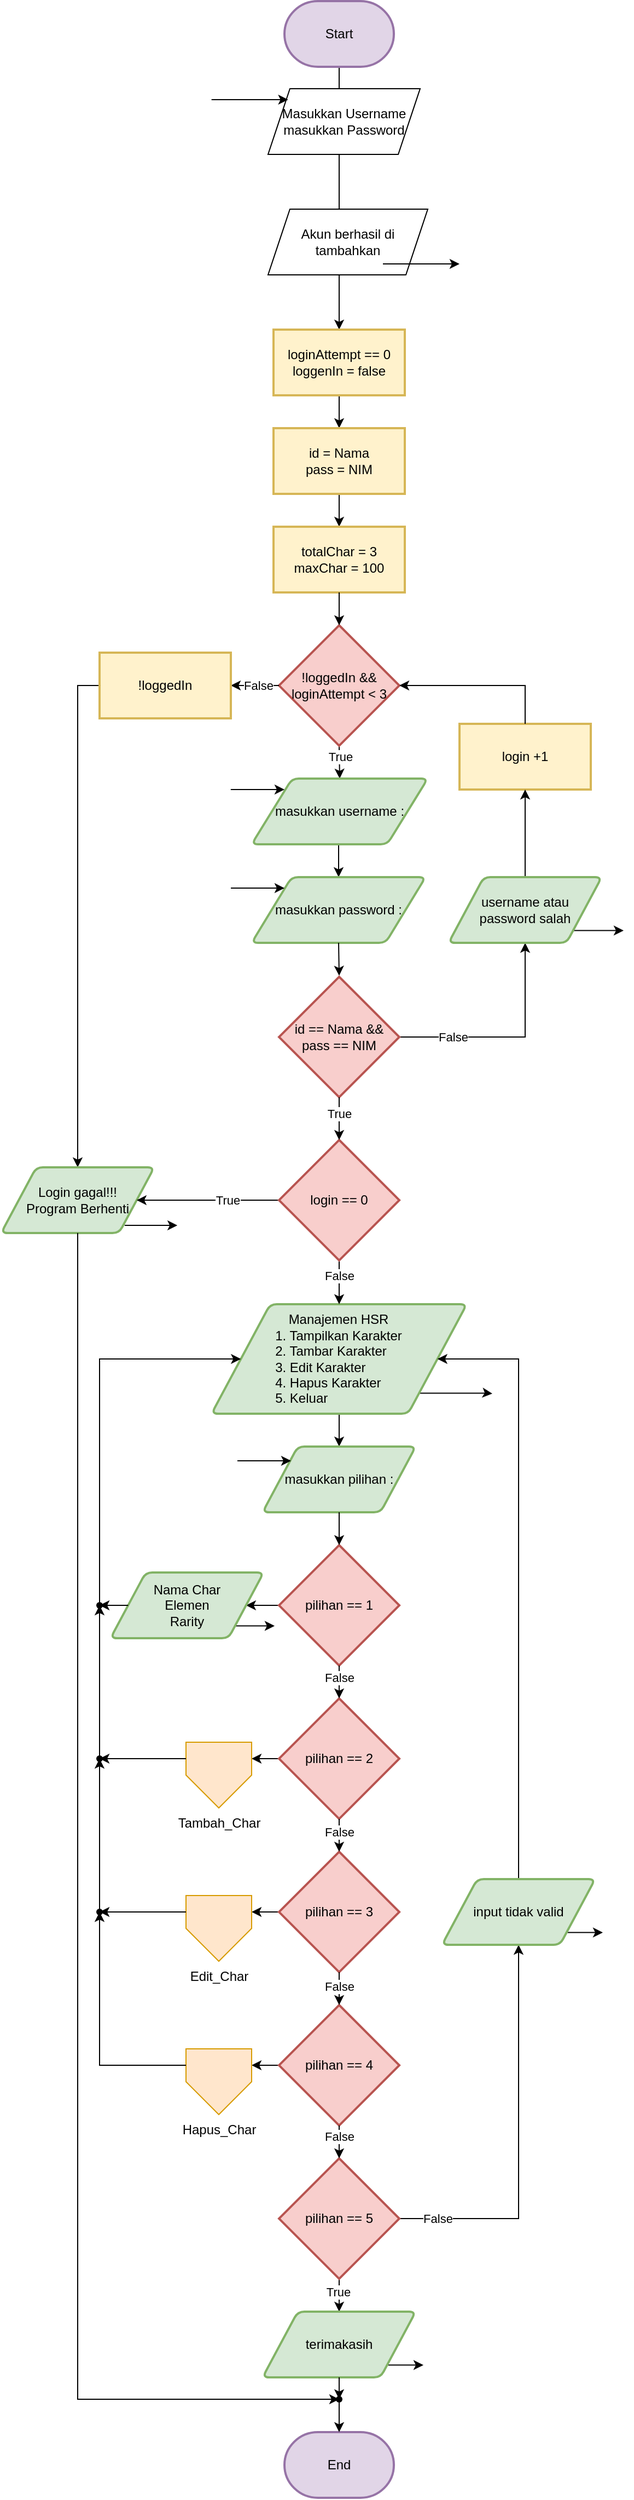 <mxfile version="26.1.1" pages="4">
  <diagram name="Menu" id="FPAqCbHG3s84tMPNpfC0">
    <mxGraphModel dx="1444" dy="896" grid="1" gridSize="10" guides="1" tooltips="1" connect="1" arrows="1" fold="1" page="1" pageScale="1" pageWidth="2000" pageHeight="2000" math="0" shadow="0">
      <root>
        <mxCell id="0" />
        <mxCell id="1" parent="0" />
        <mxCell id="ANUedz6vKRI8d6ZykXuH-1" style="edgeStyle=orthogonalEdgeStyle;rounded=0;orthogonalLoop=1;jettySize=auto;html=1;exitX=0.5;exitY=1;exitDx=0;exitDy=0;exitPerimeter=0;entryX=0.5;entryY=0;entryDx=0;entryDy=0;" parent="1" source="ANUedz6vKRI8d6ZykXuH-2" target="ANUedz6vKRI8d6ZykXuH-9" edge="1">
          <mxGeometry relative="1" as="geometry" />
        </mxCell>
        <mxCell id="ANUedz6vKRI8d6ZykXuH-2" value="Start" style="strokeWidth=2;html=1;shape=mxgraph.flowchart.terminator;whiteSpace=wrap;fillColor=#e1d5e7;strokeColor=#9673a6;" parent="1" vertex="1">
          <mxGeometry x="299" y="40" width="100" height="60" as="geometry" />
        </mxCell>
        <mxCell id="ANUedz6vKRI8d6ZykXuH-3" style="edgeStyle=orthogonalEdgeStyle;rounded=0;orthogonalLoop=1;jettySize=auto;html=1;exitX=0.5;exitY=1;exitDx=0;exitDy=0;exitPerimeter=0;entryX=0.5;entryY=0;entryDx=0;entryDy=0;" parent="1" source="ANUedz6vKRI8d6ZykXuH-7" target="ANUedz6vKRI8d6ZykXuH-14" edge="1">
          <mxGeometry relative="1" as="geometry" />
        </mxCell>
        <mxCell id="ANUedz6vKRI8d6ZykXuH-4" value="True" style="edgeLabel;html=1;align=center;verticalAlign=middle;resizable=0;points=[];" parent="ANUedz6vKRI8d6ZykXuH-3" vertex="1" connectable="0">
          <mxGeometry x="-0.333" y="1" relative="1" as="geometry">
            <mxPoint x="-1" as="offset" />
          </mxGeometry>
        </mxCell>
        <mxCell id="ANUedz6vKRI8d6ZykXuH-5" style="edgeStyle=orthogonalEdgeStyle;rounded=0;orthogonalLoop=1;jettySize=auto;html=1;exitX=0;exitY=0.5;exitDx=0;exitDy=0;exitPerimeter=0;entryX=0.5;entryY=0;entryDx=0;entryDy=0;" parent="1" source="ANUedz6vKRI8d6ZykXuH-89" target="ANUedz6vKRI8d6ZykXuH-71" edge="1">
          <mxGeometry relative="1" as="geometry" />
        </mxCell>
        <mxCell id="ANUedz6vKRI8d6ZykXuH-7" value="&lt;div&gt;!loggedIn &amp;amp;&amp;amp;&lt;/div&gt;loginAttempt &amp;lt; 3" style="strokeWidth=2;html=1;shape=mxgraph.flowchart.decision;whiteSpace=wrap;fillColor=#f8cecc;strokeColor=#b85450;" parent="1" vertex="1">
          <mxGeometry x="294" y="610" width="110" height="110" as="geometry" />
        </mxCell>
        <mxCell id="ANUedz6vKRI8d6ZykXuH-8" style="edgeStyle=orthogonalEdgeStyle;rounded=0;orthogonalLoop=1;jettySize=auto;html=1;exitX=0.5;exitY=1;exitDx=0;exitDy=0;entryX=0.5;entryY=0;entryDx=0;entryDy=0;" parent="1" source="ANUedz6vKRI8d6ZykXuH-9" edge="1">
          <mxGeometry relative="1" as="geometry">
            <mxPoint x="349" y="430" as="targetPoint" />
          </mxGeometry>
        </mxCell>
        <mxCell id="ANUedz6vKRI8d6ZykXuH-9" value="loginAttempt == 0&lt;div&gt;loggenIn = false&lt;/div&gt;" style="rounded=1;whiteSpace=wrap;html=1;absoluteArcSize=1;arcSize=0;strokeWidth=2;fillColor=#fff2cc;strokeColor=#d6b656;" parent="1" vertex="1">
          <mxGeometry x="289" y="340" width="120" height="60" as="geometry" />
        </mxCell>
        <mxCell id="ANUedz6vKRI8d6ZykXuH-10" style="edgeStyle=orthogonalEdgeStyle;rounded=0;orthogonalLoop=1;jettySize=auto;html=1;exitX=1;exitY=0.5;exitDx=0;exitDy=0;exitPerimeter=0;entryX=0.5;entryY=1;entryDx=0;entryDy=0;" parent="1" source="ANUedz6vKRI8d6ZykXuH-12" target="ANUedz6vKRI8d6ZykXuH-24" edge="1">
          <mxGeometry relative="1" as="geometry" />
        </mxCell>
        <mxCell id="ANUedz6vKRI8d6ZykXuH-11" value="False" style="edgeLabel;html=1;align=center;verticalAlign=middle;resizable=0;points=[];" parent="ANUedz6vKRI8d6ZykXuH-10" vertex="1" connectable="0">
          <mxGeometry x="-0.511" relative="1" as="geometry">
            <mxPoint as="offset" />
          </mxGeometry>
        </mxCell>
        <mxCell id="ANUedz6vKRI8d6ZykXuH-12" value="id == Nama &amp;amp;&amp;amp; pass == NIM" style="strokeWidth=2;html=1;shape=mxgraph.flowchart.decision;whiteSpace=wrap;fillColor=#f8cecc;strokeColor=#b85450;" parent="1" vertex="1">
          <mxGeometry x="294" y="931" width="110" height="110" as="geometry" />
        </mxCell>
        <mxCell id="ANUedz6vKRI8d6ZykXuH-13" style="edgeStyle=orthogonalEdgeStyle;rounded=0;orthogonalLoop=1;jettySize=auto;html=1;exitX=0.5;exitY=1;exitDx=0;exitDy=0;entryX=0.5;entryY=0;entryDx=0;entryDy=0;" parent="1" source="ANUedz6vKRI8d6ZykXuH-14" target="ANUedz6vKRI8d6ZykXuH-15" edge="1">
          <mxGeometry relative="1" as="geometry" />
        </mxCell>
        <mxCell id="ANUedz6vKRI8d6ZykXuH-14" value="masukkan username :" style="shape=parallelogram;html=1;strokeWidth=2;perimeter=parallelogramPerimeter;whiteSpace=wrap;rounded=1;arcSize=12;size=0.23;fillColor=#d5e8d4;strokeColor=#82b366;" parent="1" vertex="1">
          <mxGeometry x="269" y="750" width="161" height="60" as="geometry" />
        </mxCell>
        <mxCell id="ANUedz6vKRI8d6ZykXuH-15" value="masukkan password :" style="shape=parallelogram;html=1;strokeWidth=2;perimeter=parallelogramPerimeter;whiteSpace=wrap;rounded=1;arcSize=12;size=0.23;fillColor=#d5e8d4;strokeColor=#82b366;" parent="1" vertex="1">
          <mxGeometry x="269" y="840" width="159" height="60" as="geometry" />
        </mxCell>
        <mxCell id="ANUedz6vKRI8d6ZykXuH-16" style="edgeStyle=orthogonalEdgeStyle;rounded=0;orthogonalLoop=1;jettySize=auto;html=1;exitX=0.5;exitY=1;exitDx=0;exitDy=0;entryX=0.5;entryY=0;entryDx=0;entryDy=0;entryPerimeter=0;" parent="1" source="ANUedz6vKRI8d6ZykXuH-15" edge="1">
          <mxGeometry relative="1" as="geometry">
            <mxPoint x="349" y="930" as="targetPoint" />
          </mxGeometry>
        </mxCell>
        <mxCell id="ANUedz6vKRI8d6ZykXuH-17" value="" style="endArrow=classic;html=1;rounded=0;entryX=0;entryY=0.75;entryDx=0;entryDy=0;" parent="1" edge="1">
          <mxGeometry width="50" height="50" relative="1" as="geometry">
            <mxPoint x="249.9" y="760" as="sourcePoint" />
            <mxPoint x="298.996" y="760.051" as="targetPoint" />
          </mxGeometry>
        </mxCell>
        <mxCell id="ANUedz6vKRI8d6ZykXuH-18" value="" style="endArrow=classic;html=1;rounded=0;entryX=0;entryY=0.75;entryDx=0;entryDy=0;" parent="1" edge="1">
          <mxGeometry width="50" height="50" relative="1" as="geometry">
            <mxPoint x="250" y="850" as="sourcePoint" />
            <mxPoint x="299" y="850" as="targetPoint" />
          </mxGeometry>
        </mxCell>
        <mxCell id="ANUedz6vKRI8d6ZykXuH-19" style="edgeStyle=orthogonalEdgeStyle;rounded=0;orthogonalLoop=1;jettySize=auto;html=1;exitX=0.5;exitY=1;exitDx=0;exitDy=0;entryX=0.5;entryY=0;entryDx=0;entryDy=0;" parent="1" source="ANUedz6vKRI8d6ZykXuH-20" target="ANUedz6vKRI8d6ZykXuH-85" edge="1">
          <mxGeometry relative="1" as="geometry" />
        </mxCell>
        <mxCell id="ANUedz6vKRI8d6ZykXuH-20" value="id = Nama&lt;div&gt;pass = NIM&lt;/div&gt;" style="rounded=1;whiteSpace=wrap;html=1;absoluteArcSize=1;arcSize=0;strokeWidth=2;fillColor=#fff2cc;strokeColor=#d6b656;" parent="1" vertex="1">
          <mxGeometry x="289" y="430" width="120" height="60" as="geometry" />
        </mxCell>
        <mxCell id="ANUedz6vKRI8d6ZykXuH-21" value="login +1" style="rounded=1;whiteSpace=wrap;html=1;absoluteArcSize=1;arcSize=0;strokeWidth=2;fillColor=#fff2cc;strokeColor=#d6b656;" parent="1" vertex="1">
          <mxGeometry x="459" y="700" width="120" height="60" as="geometry" />
        </mxCell>
        <mxCell id="ANUedz6vKRI8d6ZykXuH-22" style="edgeStyle=orthogonalEdgeStyle;rounded=0;orthogonalLoop=1;jettySize=auto;html=1;exitX=0.5;exitY=0;exitDx=0;exitDy=0;entryX=0.5;entryY=1;entryDx=0;entryDy=0;" parent="1" source="ANUedz6vKRI8d6ZykXuH-24" target="ANUedz6vKRI8d6ZykXuH-21" edge="1">
          <mxGeometry relative="1" as="geometry" />
        </mxCell>
        <mxCell id="ANUedz6vKRI8d6ZykXuH-23" style="edgeStyle=orthogonalEdgeStyle;rounded=0;orthogonalLoop=1;jettySize=auto;html=1;exitX=1;exitY=1;exitDx=0;exitDy=0;" parent="1" source="ANUedz6vKRI8d6ZykXuH-24" edge="1">
          <mxGeometry relative="1" as="geometry">
            <mxPoint x="609" y="889" as="targetPoint" />
          </mxGeometry>
        </mxCell>
        <mxCell id="ANUedz6vKRI8d6ZykXuH-24" value="username atau&lt;div&gt;password salah&lt;/div&gt;" style="shape=parallelogram;html=1;strokeWidth=2;perimeter=parallelogramPerimeter;whiteSpace=wrap;rounded=1;arcSize=12;size=0.23;fillColor=#d5e8d4;strokeColor=#82b366;" parent="1" vertex="1">
          <mxGeometry x="449" y="840" width="140" height="60" as="geometry" />
        </mxCell>
        <mxCell id="ANUedz6vKRI8d6ZykXuH-25" style="edgeStyle=orthogonalEdgeStyle;rounded=0;orthogonalLoop=1;jettySize=auto;html=1;exitX=0.5;exitY=0;exitDx=0;exitDy=0;entryX=1;entryY=0.5;entryDx=0;entryDy=0;entryPerimeter=0;" parent="1" source="ANUedz6vKRI8d6ZykXuH-21" target="ANUedz6vKRI8d6ZykXuH-7" edge="1">
          <mxGeometry relative="1" as="geometry" />
        </mxCell>
        <mxCell id="ANUedz6vKRI8d6ZykXuH-26" style="edgeStyle=orthogonalEdgeStyle;rounded=0;orthogonalLoop=1;jettySize=auto;html=1;exitX=1;exitY=1;exitDx=0;exitDy=0;" parent="1" source="ANUedz6vKRI8d6ZykXuH-28" edge="1">
          <mxGeometry relative="1" as="geometry">
            <mxPoint x="489" y="1311.615" as="targetPoint" />
          </mxGeometry>
        </mxCell>
        <mxCell id="ANUedz6vKRI8d6ZykXuH-27" style="edgeStyle=orthogonalEdgeStyle;rounded=0;orthogonalLoop=1;jettySize=auto;html=1;exitX=0.5;exitY=1;exitDx=0;exitDy=0;entryX=0.5;entryY=0;entryDx=0;entryDy=0;" parent="1" source="ANUedz6vKRI8d6ZykXuH-28" target="ANUedz6vKRI8d6ZykXuH-42" edge="1">
          <mxGeometry relative="1" as="geometry" />
        </mxCell>
        <mxCell id="ANUedz6vKRI8d6ZykXuH-28" value="&lt;div&gt;Manajemen HSR&lt;br&gt;&lt;div style=&quot;text-align: left;&quot;&gt;&lt;span style=&quot;background-color: initial;&quot;&gt;1. Tampilkan Karakter&lt;/span&gt;&lt;/div&gt;&lt;div style=&quot;text-align: left;&quot;&gt;2. Tambar Karakter&lt;br&gt;&lt;/div&gt;&lt;div style=&quot;text-align: left;&quot;&gt;3. Edit Karakter&lt;br&gt;&lt;/div&gt;&lt;div style=&quot;text-align: left;&quot;&gt;4. Hapus Karakter&lt;br&gt;&lt;/div&gt;&lt;div style=&quot;text-align: left;&quot;&gt;5. Keluar&lt;/div&gt;&lt;/div&gt;" style="shape=parallelogram;html=1;strokeWidth=2;perimeter=parallelogramPerimeter;whiteSpace=wrap;rounded=1;arcSize=12;size=0.23;fillColor=#d5e8d4;strokeColor=#82b366;" parent="1" vertex="1">
          <mxGeometry x="232.34" y="1230" width="233.33" height="100" as="geometry" />
        </mxCell>
        <mxCell id="mayhLhbGl0GTmsjhSnwL-3" style="edgeStyle=orthogonalEdgeStyle;rounded=0;orthogonalLoop=1;jettySize=auto;html=1;exitX=0;exitY=0.5;exitDx=0;exitDy=0;exitPerimeter=0;" parent="1" source="ANUedz6vKRI8d6ZykXuH-30" target="mayhLhbGl0GTmsjhSnwL-1" edge="1">
          <mxGeometry relative="1" as="geometry" />
        </mxCell>
        <mxCell id="ANUedz6vKRI8d6ZykXuH-30" value="pilihan == 1" style="strokeWidth=2;html=1;shape=mxgraph.flowchart.decision;whiteSpace=wrap;fillColor=#f8cecc;strokeColor=#b85450;" parent="1" vertex="1">
          <mxGeometry x="294" y="1450" width="110" height="110" as="geometry" />
        </mxCell>
        <mxCell id="ANUedz6vKRI8d6ZykXuH-31" style="edgeStyle=orthogonalEdgeStyle;rounded=0;orthogonalLoop=1;jettySize=auto;html=1;exitX=0;exitY=0.5;exitDx=0;exitDy=0;exitPerimeter=0;entryX=1;entryY=0.25;entryDx=0;entryDy=0;" parent="1" source="ANUedz6vKRI8d6ZykXuH-32" target="ANUedz6vKRI8d6ZykXuH-58" edge="1">
          <mxGeometry relative="1" as="geometry" />
        </mxCell>
        <mxCell id="ANUedz6vKRI8d6ZykXuH-32" value="pilihan == 2" style="strokeWidth=2;html=1;shape=mxgraph.flowchart.decision;whiteSpace=wrap;fillColor=#f8cecc;strokeColor=#b85450;" parent="1" vertex="1">
          <mxGeometry x="294" y="1590" width="110" height="110" as="geometry" />
        </mxCell>
        <mxCell id="ANUedz6vKRI8d6ZykXuH-33" style="edgeStyle=orthogonalEdgeStyle;rounded=0;orthogonalLoop=1;jettySize=auto;html=1;exitX=0;exitY=0.5;exitDx=0;exitDy=0;exitPerimeter=0;entryX=1;entryY=0.25;entryDx=0;entryDy=0;" parent="1" source="ANUedz6vKRI8d6ZykXuH-34" target="ANUedz6vKRI8d6ZykXuH-59" edge="1">
          <mxGeometry relative="1" as="geometry" />
        </mxCell>
        <mxCell id="ANUedz6vKRI8d6ZykXuH-34" value="pilihan ==&amp;nbsp;3" style="strokeWidth=2;html=1;shape=mxgraph.flowchart.decision;whiteSpace=wrap;fillColor=#f8cecc;strokeColor=#b85450;" parent="1" vertex="1">
          <mxGeometry x="294" y="1730" width="110" height="110" as="geometry" />
        </mxCell>
        <mxCell id="ANUedz6vKRI8d6ZykXuH-35" style="edgeStyle=orthogonalEdgeStyle;rounded=0;orthogonalLoop=1;jettySize=auto;html=1;exitX=0;exitY=0.5;exitDx=0;exitDy=0;exitPerimeter=0;entryX=1;entryY=0.25;entryDx=0;entryDy=0;" parent="1" source="ANUedz6vKRI8d6ZykXuH-36" target="ANUedz6vKRI8d6ZykXuH-60" edge="1">
          <mxGeometry relative="1" as="geometry" />
        </mxCell>
        <mxCell id="ANUedz6vKRI8d6ZykXuH-36" value="pilihan ==&amp;nbsp;4" style="strokeWidth=2;html=1;shape=mxgraph.flowchart.decision;whiteSpace=wrap;fillColor=#f8cecc;strokeColor=#b85450;" parent="1" vertex="1">
          <mxGeometry x="294" y="1870" width="110" height="110" as="geometry" />
        </mxCell>
        <mxCell id="ANUedz6vKRI8d6ZykXuH-37" style="edgeStyle=orthogonalEdgeStyle;rounded=0;orthogonalLoop=1;jettySize=auto;html=1;exitX=1;exitY=0.5;exitDx=0;exitDy=0;exitPerimeter=0;entryX=0.5;entryY=1;entryDx=0;entryDy=0;" parent="1" source="ANUedz6vKRI8d6ZykXuH-41" target="ANUedz6vKRI8d6ZykXuH-55" edge="1">
          <mxGeometry relative="1" as="geometry" />
        </mxCell>
        <mxCell id="ANUedz6vKRI8d6ZykXuH-38" value="False" style="edgeLabel;html=1;align=center;verticalAlign=middle;resizable=0;points=[];" parent="ANUedz6vKRI8d6ZykXuH-37" vertex="1" connectable="0">
          <mxGeometry x="-0.748" y="-3" relative="1" as="geometry">
            <mxPoint x="-10" y="-3" as="offset" />
          </mxGeometry>
        </mxCell>
        <mxCell id="ANUedz6vKRI8d6ZykXuH-39" style="edgeStyle=orthogonalEdgeStyle;rounded=0;orthogonalLoop=1;jettySize=auto;html=1;exitX=0.5;exitY=1;exitDx=0;exitDy=0;exitPerimeter=0;entryX=0.5;entryY=0;entryDx=0;entryDy=0;" parent="1" source="ANUedz6vKRI8d6ZykXuH-41" target="ANUedz6vKRI8d6ZykXuH-75" edge="1">
          <mxGeometry relative="1" as="geometry" />
        </mxCell>
        <mxCell id="ANUedz6vKRI8d6ZykXuH-40" value="True" style="edgeLabel;html=1;align=center;verticalAlign=middle;resizable=0;points=[];" parent="ANUedz6vKRI8d6ZykXuH-39" vertex="1" connectable="0">
          <mxGeometry x="-0.191" y="-1" relative="1" as="geometry">
            <mxPoint as="offset" />
          </mxGeometry>
        </mxCell>
        <mxCell id="ANUedz6vKRI8d6ZykXuH-41" value="pilihan ==&amp;nbsp;5" style="strokeWidth=2;html=1;shape=mxgraph.flowchart.decision;whiteSpace=wrap;fillColor=#f8cecc;strokeColor=#b85450;" parent="1" vertex="1">
          <mxGeometry x="294" y="2010" width="110" height="110" as="geometry" />
        </mxCell>
        <mxCell id="ANUedz6vKRI8d6ZykXuH-42" value="masukkan pilihan :" style="shape=parallelogram;html=1;strokeWidth=2;perimeter=parallelogramPerimeter;whiteSpace=wrap;rounded=1;arcSize=12;size=0.23;fillColor=#d5e8d4;strokeColor=#82b366;" parent="1" vertex="1">
          <mxGeometry x="279" y="1360" width="140" height="60" as="geometry" />
        </mxCell>
        <mxCell id="ANUedz6vKRI8d6ZykXuH-43" value="" style="endArrow=classic;html=1;rounded=0;entryX=0;entryY=0.75;entryDx=0;entryDy=0;" parent="1" edge="1">
          <mxGeometry width="50" height="50" relative="1" as="geometry">
            <mxPoint x="256" y="1373" as="sourcePoint" />
            <mxPoint x="305" y="1373" as="targetPoint" />
          </mxGeometry>
        </mxCell>
        <mxCell id="ANUedz6vKRI8d6ZykXuH-44" style="edgeStyle=orthogonalEdgeStyle;rounded=0;orthogonalLoop=1;jettySize=auto;html=1;exitX=0.5;exitY=1;exitDx=0;exitDy=0;entryX=0.5;entryY=0;entryDx=0;entryDy=0;entryPerimeter=0;" parent="1" source="ANUedz6vKRI8d6ZykXuH-42" target="ANUedz6vKRI8d6ZykXuH-30" edge="1">
          <mxGeometry relative="1" as="geometry" />
        </mxCell>
        <mxCell id="ANUedz6vKRI8d6ZykXuH-45" style="edgeStyle=orthogonalEdgeStyle;rounded=0;orthogonalLoop=1;jettySize=auto;html=1;exitX=0.5;exitY=1;exitDx=0;exitDy=0;exitPerimeter=0;entryX=0.5;entryY=0;entryDx=0;entryDy=0;entryPerimeter=0;" parent="1" source="ANUedz6vKRI8d6ZykXuH-30" target="ANUedz6vKRI8d6ZykXuH-32" edge="1">
          <mxGeometry relative="1" as="geometry" />
        </mxCell>
        <mxCell id="ANUedz6vKRI8d6ZykXuH-46" value="False" style="edgeLabel;html=1;align=center;verticalAlign=middle;resizable=0;points=[];" parent="ANUedz6vKRI8d6ZykXuH-45" vertex="1" connectable="0">
          <mxGeometry x="-0.293" y="2" relative="1" as="geometry">
            <mxPoint x="-2" as="offset" />
          </mxGeometry>
        </mxCell>
        <mxCell id="ANUedz6vKRI8d6ZykXuH-47" style="edgeStyle=orthogonalEdgeStyle;rounded=0;orthogonalLoop=1;jettySize=auto;html=1;exitX=0.5;exitY=1;exitDx=0;exitDy=0;exitPerimeter=0;entryX=0.5;entryY=0;entryDx=0;entryDy=0;entryPerimeter=0;" parent="1" source="ANUedz6vKRI8d6ZykXuH-32" target="ANUedz6vKRI8d6ZykXuH-34" edge="1">
          <mxGeometry relative="1" as="geometry" />
        </mxCell>
        <mxCell id="ANUedz6vKRI8d6ZykXuH-48" value="False" style="edgeLabel;html=1;align=center;verticalAlign=middle;resizable=0;points=[];" parent="ANUedz6vKRI8d6ZykXuH-47" vertex="1" connectable="0">
          <mxGeometry x="-0.206" y="2" relative="1" as="geometry">
            <mxPoint x="-2" as="offset" />
          </mxGeometry>
        </mxCell>
        <mxCell id="ANUedz6vKRI8d6ZykXuH-49" style="edgeStyle=orthogonalEdgeStyle;rounded=0;orthogonalLoop=1;jettySize=auto;html=1;exitX=0.5;exitY=1;exitDx=0;exitDy=0;exitPerimeter=0;entryX=0.5;entryY=0;entryDx=0;entryDy=0;entryPerimeter=0;" parent="1" source="ANUedz6vKRI8d6ZykXuH-34" target="ANUedz6vKRI8d6ZykXuH-36" edge="1">
          <mxGeometry relative="1" as="geometry" />
        </mxCell>
        <mxCell id="ANUedz6vKRI8d6ZykXuH-50" value="False" style="edgeLabel;html=1;align=center;verticalAlign=middle;resizable=0;points=[];" parent="ANUedz6vKRI8d6ZykXuH-49" vertex="1" connectable="0">
          <mxGeometry x="-0.148" y="-2" relative="1" as="geometry">
            <mxPoint x="2" as="offset" />
          </mxGeometry>
        </mxCell>
        <mxCell id="ANUedz6vKRI8d6ZykXuH-51" style="edgeStyle=orthogonalEdgeStyle;rounded=0;orthogonalLoop=1;jettySize=auto;html=1;entryX=0.5;entryY=0;entryDx=0;entryDy=0;entryPerimeter=0;" parent="1" source="ANUedz6vKRI8d6ZykXuH-36" target="ANUedz6vKRI8d6ZykXuH-41" edge="1">
          <mxGeometry relative="1" as="geometry" />
        </mxCell>
        <mxCell id="ANUedz6vKRI8d6ZykXuH-52" value="False" style="edgeLabel;html=1;align=center;verticalAlign=middle;resizable=0;points=[];" parent="ANUedz6vKRI8d6ZykXuH-51" vertex="1" connectable="0">
          <mxGeometry x="-0.68" y="-1" relative="1" as="geometry">
            <mxPoint x="1" y="2" as="offset" />
          </mxGeometry>
        </mxCell>
        <mxCell id="ANUedz6vKRI8d6ZykXuH-53" style="edgeStyle=orthogonalEdgeStyle;rounded=0;orthogonalLoop=1;jettySize=auto;html=1;exitX=1;exitY=1;exitDx=0;exitDy=0;" parent="1" edge="1">
          <mxGeometry relative="1" as="geometry">
            <mxPoint x="590" y="1804" as="targetPoint" />
            <mxPoint x="557.821" y="1803.78" as="sourcePoint" />
            <Array as="points">
              <mxPoint x="590" y="1804" />
              <mxPoint x="590" y="1804" />
            </Array>
          </mxGeometry>
        </mxCell>
        <mxCell id="ANUedz6vKRI8d6ZykXuH-54" style="edgeStyle=orthogonalEdgeStyle;rounded=0;orthogonalLoop=1;jettySize=auto;html=1;exitX=0.5;exitY=0;exitDx=0;exitDy=0;entryX=1;entryY=0.5;entryDx=0;entryDy=0;" parent="1" source="ANUedz6vKRI8d6ZykXuH-55" target="ANUedz6vKRI8d6ZykXuH-28" edge="1">
          <mxGeometry relative="1" as="geometry">
            <Array as="points">
              <mxPoint x="513" y="1280" />
            </Array>
          </mxGeometry>
        </mxCell>
        <mxCell id="ANUedz6vKRI8d6ZykXuH-55" value="input tidak valid" style="shape=parallelogram;html=1;strokeWidth=2;perimeter=parallelogramPerimeter;whiteSpace=wrap;rounded=1;arcSize=12;size=0.23;fillColor=#d5e8d4;strokeColor=#82b366;" parent="1" vertex="1">
          <mxGeometry x="443" y="1755" width="140" height="60" as="geometry" />
        </mxCell>
        <mxCell id="ANUedz6vKRI8d6ZykXuH-56" value="End" style="strokeWidth=2;html=1;shape=mxgraph.flowchart.terminator;whiteSpace=wrap;fillColor=#e1d5e7;strokeColor=#9673a6;" parent="1" vertex="1">
          <mxGeometry x="299" y="2260" width="100" height="60" as="geometry" />
        </mxCell>
        <mxCell id="ANUedz6vKRI8d6ZykXuH-58" value="Tambah_Char" style="verticalLabelPosition=bottom;verticalAlign=top;html=1;shape=offPageConnector;rounded=0;size=0.5;fillColor=#ffe6cc;strokeColor=#d79b00;" parent="1" vertex="1">
          <mxGeometry x="209" y="1630" width="60" height="60" as="geometry" />
        </mxCell>
        <mxCell id="ANUedz6vKRI8d6ZykXuH-59" value="Edit_Char" style="verticalLabelPosition=bottom;verticalAlign=top;html=1;shape=offPageConnector;rounded=0;size=0.5;fillColor=#ffe6cc;strokeColor=#d79b00;direction=east;" parent="1" vertex="1">
          <mxGeometry x="209" y="1770" width="60" height="60" as="geometry" />
        </mxCell>
        <mxCell id="ANUedz6vKRI8d6ZykXuH-60" value="Hapus_Char" style="verticalLabelPosition=bottom;verticalAlign=top;html=1;shape=offPageConnector;rounded=0;size=0.5;fillColor=#ffe6cc;strokeColor=#d79b00;direction=east;" parent="1" vertex="1">
          <mxGeometry x="209" y="1910" width="60" height="60" as="geometry" />
        </mxCell>
        <mxCell id="ANUedz6vKRI8d6ZykXuH-61" style="edgeStyle=orthogonalEdgeStyle;rounded=0;orthogonalLoop=1;jettySize=auto;html=1;exitDx=0;exitDy=0;entryX=0;entryY=0.5;entryDx=0;entryDy=0;" parent="1" source="ANUedz6vKRI8d6ZykXuH-68" target="ANUedz6vKRI8d6ZykXuH-28" edge="1">
          <mxGeometry relative="1" as="geometry">
            <Array as="points">
              <mxPoint x="130" y="1280" />
            </Array>
          </mxGeometry>
        </mxCell>
        <mxCell id="ANUedz6vKRI8d6ZykXuH-62" value="" style="shape=waypoint;sketch=0;size=6;pointerEvents=1;points=[];fillColor=none;resizable=0;rotatable=0;perimeter=centerPerimeter;snapToPoint=1;" parent="1" vertex="1">
          <mxGeometry x="120" y="1775" width="20" height="20" as="geometry" />
        </mxCell>
        <mxCell id="ANUedz6vKRI8d6ZykXuH-63" style="edgeStyle=orthogonalEdgeStyle;rounded=0;orthogonalLoop=1;jettySize=auto;html=1;exitX=0;exitY=0.25;exitDx=0;exitDy=0;entryX=0.874;entryY=0.544;entryDx=0;entryDy=0;entryPerimeter=0;" parent="1" source="ANUedz6vKRI8d6ZykXuH-59" target="ANUedz6vKRI8d6ZykXuH-62" edge="1">
          <mxGeometry relative="1" as="geometry" />
        </mxCell>
        <mxCell id="ANUedz6vKRI8d6ZykXuH-64" value="" style="edgeStyle=orthogonalEdgeStyle;rounded=0;orthogonalLoop=1;jettySize=auto;html=1;exitDx=0;exitDy=0;entryDx=0;entryDy=0;" parent="1" source="ANUedz6vKRI8d6ZykXuH-62" target="ANUedz6vKRI8d6ZykXuH-65" edge="1">
          <mxGeometry relative="1" as="geometry">
            <mxPoint x="159" y="1785" as="sourcePoint" />
            <mxPoint x="259" y="1280" as="targetPoint" />
            <Array as="points" />
          </mxGeometry>
        </mxCell>
        <mxCell id="ANUedz6vKRI8d6ZykXuH-65" value="" style="shape=waypoint;sketch=0;size=6;pointerEvents=1;points=[];fillColor=none;resizable=0;rotatable=0;perimeter=centerPerimeter;snapToPoint=1;" parent="1" vertex="1">
          <mxGeometry x="120" y="1635" width="20" height="20" as="geometry" />
        </mxCell>
        <mxCell id="ANUedz6vKRI8d6ZykXuH-66" style="edgeStyle=orthogonalEdgeStyle;rounded=0;orthogonalLoop=1;jettySize=auto;html=1;exitX=0;exitY=0.25;exitDx=0;exitDy=0;entryX=0.947;entryY=0.739;entryDx=0;entryDy=0;entryPerimeter=0;" parent="1" source="ANUedz6vKRI8d6ZykXuH-58" target="ANUedz6vKRI8d6ZykXuH-65" edge="1">
          <mxGeometry relative="1" as="geometry" />
        </mxCell>
        <mxCell id="ANUedz6vKRI8d6ZykXuH-67" value="" style="edgeStyle=orthogonalEdgeStyle;rounded=0;orthogonalLoop=1;jettySize=auto;html=1;exitDx=0;exitDy=0;entryDx=0;entryDy=0;" parent="1" source="ANUedz6vKRI8d6ZykXuH-65" target="ANUedz6vKRI8d6ZykXuH-68" edge="1">
          <mxGeometry relative="1" as="geometry">
            <mxPoint x="159" y="1645" as="sourcePoint" />
            <mxPoint x="259" y="1280" as="targetPoint" />
            <Array as="points" />
          </mxGeometry>
        </mxCell>
        <mxCell id="ANUedz6vKRI8d6ZykXuH-68" value="" style="shape=waypoint;sketch=0;size=6;pointerEvents=1;points=[];fillColor=none;resizable=0;rotatable=0;perimeter=centerPerimeter;snapToPoint=1;" parent="1" vertex="1">
          <mxGeometry x="120" y="1495" width="20" height="20" as="geometry" />
        </mxCell>
        <mxCell id="ANUedz6vKRI8d6ZykXuH-70" style="edgeStyle=orthogonalEdgeStyle;rounded=0;orthogonalLoop=1;jettySize=auto;html=1;exitX=0;exitY=0.25;exitDx=0;exitDy=0;entryX=0.413;entryY=0.744;entryDx=0;entryDy=0;entryPerimeter=0;" parent="1" source="ANUedz6vKRI8d6ZykXuH-60" target="ANUedz6vKRI8d6ZykXuH-62" edge="1">
          <mxGeometry relative="1" as="geometry">
            <mxPoint x="159" y="1925" as="targetPoint" />
          </mxGeometry>
        </mxCell>
        <mxCell id="ANUedz6vKRI8d6ZykXuH-71" value="&lt;div&gt;Login gagal!!!&lt;/div&gt;Program Berhenti" style="shape=parallelogram;html=1;strokeWidth=2;perimeter=parallelogramPerimeter;whiteSpace=wrap;rounded=1;arcSize=12;size=0.23;fillColor=#d5e8d4;strokeColor=#82b366;" parent="1" vertex="1">
          <mxGeometry x="40" y="1105" width="140" height="60" as="geometry" />
        </mxCell>
        <mxCell id="ANUedz6vKRI8d6ZykXuH-72" value="" style="endArrow=classic;html=1;rounded=0;entryX=0;entryY=0.75;entryDx=0;entryDy=0;" parent="1" edge="1">
          <mxGeometry width="50" height="50" relative="1" as="geometry">
            <mxPoint x="153" y="1158" as="sourcePoint" />
            <mxPoint x="201.096" y="1158.051" as="targetPoint" />
          </mxGeometry>
        </mxCell>
        <mxCell id="ANUedz6vKRI8d6ZykXuH-73" style="edgeStyle=orthogonalEdgeStyle;rounded=0;orthogonalLoop=1;jettySize=auto;html=1;exitX=0.5;exitY=1;exitDx=0;exitDy=0;" parent="1" source="ANUedz6vKRI8d6ZykXuH-71" target="ANUedz6vKRI8d6ZykXuH-77" edge="1">
          <mxGeometry relative="1" as="geometry">
            <mxPoint x="349" y="2280" as="targetPoint" />
            <Array as="points">
              <mxPoint x="110" y="2230" />
            </Array>
            <mxPoint x="129" y="1225" as="sourcePoint" />
          </mxGeometry>
        </mxCell>
        <mxCell id="ANUedz6vKRI8d6ZykXuH-74" style="edgeStyle=orthogonalEdgeStyle;rounded=0;orthogonalLoop=1;jettySize=auto;html=1;exitX=1;exitY=1;exitDx=0;exitDy=0;" parent="1" edge="1">
          <mxGeometry relative="1" as="geometry">
            <mxPoint x="426" y="2199" as="targetPoint" />
            <mxPoint x="393.821" y="2198.78" as="sourcePoint" />
            <Array as="points">
              <mxPoint x="426" y="2199" />
              <mxPoint x="426" y="2199" />
            </Array>
          </mxGeometry>
        </mxCell>
        <mxCell id="ANUedz6vKRI8d6ZykXuH-75" value="terimakasih" style="shape=parallelogram;html=1;strokeWidth=2;perimeter=parallelogramPerimeter;whiteSpace=wrap;rounded=1;arcSize=12;size=0.23;fillColor=#d5e8d4;strokeColor=#82b366;" parent="1" vertex="1">
          <mxGeometry x="279" y="2150" width="140" height="60" as="geometry" />
        </mxCell>
        <mxCell id="ANUedz6vKRI8d6ZykXuH-76" value="" style="edgeStyle=orthogonalEdgeStyle;rounded=0;orthogonalLoop=1;jettySize=auto;html=1;exitDx=0;exitDy=0;exitPerimeter=0;entryDx=0;entryDy=0;entryPerimeter=0;" parent="1" target="ANUedz6vKRI8d6ZykXuH-77" edge="1">
          <mxGeometry relative="1" as="geometry">
            <mxPoint x="349" y="2230" as="sourcePoint" />
            <mxPoint x="349" y="2270" as="targetPoint" />
          </mxGeometry>
        </mxCell>
        <mxCell id="ANUedz6vKRI8d6ZykXuH-77" value="" style="shape=waypoint;sketch=0;size=6;pointerEvents=1;points=[];fillColor=none;resizable=0;rotatable=0;perimeter=centerPerimeter;snapToPoint=1;" parent="1" vertex="1">
          <mxGeometry x="339" y="2220" width="20" height="20" as="geometry" />
        </mxCell>
        <mxCell id="ANUedz6vKRI8d6ZykXuH-78" style="edgeStyle=orthogonalEdgeStyle;rounded=0;orthogonalLoop=1;jettySize=auto;html=1;exitX=0.5;exitY=1;exitDx=0;exitDy=0;entryX=0.528;entryY=0.113;entryDx=0;entryDy=0;entryPerimeter=0;" parent="1" source="ANUedz6vKRI8d6ZykXuH-75" target="ANUedz6vKRI8d6ZykXuH-77" edge="1">
          <mxGeometry relative="1" as="geometry" />
        </mxCell>
        <mxCell id="ANUedz6vKRI8d6ZykXuH-79" style="edgeStyle=orthogonalEdgeStyle;rounded=0;orthogonalLoop=1;jettySize=auto;html=1;exitX=0.5;exitY=1;exitDx=0;exitDy=0;exitPerimeter=0;entryX=0.5;entryY=0;entryDx=0;entryDy=0;" parent="1" source="ANUedz6vKRI8d6ZykXuH-83" target="ANUedz6vKRI8d6ZykXuH-28" edge="1">
          <mxGeometry relative="1" as="geometry" />
        </mxCell>
        <mxCell id="ANUedz6vKRI8d6ZykXuH-80" value="False" style="edgeLabel;html=1;align=center;verticalAlign=middle;resizable=0;points=[];" parent="ANUedz6vKRI8d6ZykXuH-79" vertex="1" connectable="0">
          <mxGeometry x="-0.295" relative="1" as="geometry">
            <mxPoint as="offset" />
          </mxGeometry>
        </mxCell>
        <mxCell id="ANUedz6vKRI8d6ZykXuH-81" style="edgeStyle=orthogonalEdgeStyle;rounded=0;orthogonalLoop=1;jettySize=auto;html=1;exitX=0;exitY=0.5;exitDx=0;exitDy=0;exitPerimeter=0;entryX=1;entryY=0.5;entryDx=0;entryDy=0;" parent="1" source="ANUedz6vKRI8d6ZykXuH-83" target="ANUedz6vKRI8d6ZykXuH-71" edge="1">
          <mxGeometry relative="1" as="geometry" />
        </mxCell>
        <mxCell id="ANUedz6vKRI8d6ZykXuH-82" value="True" style="edgeLabel;html=1;align=center;verticalAlign=middle;resizable=0;points=[];" parent="ANUedz6vKRI8d6ZykXuH-81" vertex="1" connectable="0">
          <mxGeometry x="-0.278" relative="1" as="geometry">
            <mxPoint as="offset" />
          </mxGeometry>
        </mxCell>
        <mxCell id="ANUedz6vKRI8d6ZykXuH-83" value="login == 0" style="strokeWidth=2;html=1;shape=mxgraph.flowchart.decision;whiteSpace=wrap;fillColor=#f8cecc;strokeColor=#b85450;" parent="1" vertex="1">
          <mxGeometry x="294.01" y="1080" width="110" height="110" as="geometry" />
        </mxCell>
        <mxCell id="ANUedz6vKRI8d6ZykXuH-84" style="edgeStyle=orthogonalEdgeStyle;rounded=0;orthogonalLoop=1;jettySize=auto;html=1;exitX=0.5;exitY=1;exitDx=0;exitDy=0;exitPerimeter=0;entryX=0.5;entryY=0;entryDx=0;entryDy=0;entryPerimeter=0;" parent="1" source="ANUedz6vKRI8d6ZykXuH-12" target="ANUedz6vKRI8d6ZykXuH-83" edge="1">
          <mxGeometry relative="1" as="geometry" />
        </mxCell>
        <mxCell id="ANUedz6vKRI8d6ZykXuH-88" value="True" style="edgeLabel;html=1;align=center;verticalAlign=middle;resizable=0;points=[];" parent="ANUedz6vKRI8d6ZykXuH-84" vertex="1" connectable="0">
          <mxGeometry x="-0.245" y="2" relative="1" as="geometry">
            <mxPoint x="-2" as="offset" />
          </mxGeometry>
        </mxCell>
        <mxCell id="ANUedz6vKRI8d6ZykXuH-85" value="totalChar = 3&lt;div&gt;maxChar = 100&lt;/div&gt;" style="rounded=1;whiteSpace=wrap;html=1;absoluteArcSize=1;arcSize=0;strokeWidth=2;fillColor=#fff2cc;strokeColor=#d6b656;" parent="1" vertex="1">
          <mxGeometry x="289.01" y="520" width="120" height="60" as="geometry" />
        </mxCell>
        <mxCell id="ANUedz6vKRI8d6ZykXuH-86" style="edgeStyle=orthogonalEdgeStyle;rounded=0;orthogonalLoop=1;jettySize=auto;html=1;exitX=0.5;exitY=1;exitDx=0;exitDy=0;entryX=0.5;entryY=0;entryDx=0;entryDy=0;entryPerimeter=0;" parent="1" source="ANUedz6vKRI8d6ZykXuH-85" target="ANUedz6vKRI8d6ZykXuH-7" edge="1">
          <mxGeometry relative="1" as="geometry" />
        </mxCell>
        <mxCell id="ANUedz6vKRI8d6ZykXuH-87" style="edgeStyle=orthogonalEdgeStyle;rounded=0;orthogonalLoop=1;jettySize=auto;html=1;entryX=0.5;entryY=0;entryDx=0;entryDy=0;entryPerimeter=0;" parent="1" source="ANUedz6vKRI8d6ZykXuH-77" target="ANUedz6vKRI8d6ZykXuH-56" edge="1">
          <mxGeometry relative="1" as="geometry" />
        </mxCell>
        <mxCell id="ANUedz6vKRI8d6ZykXuH-90" value="" style="edgeStyle=orthogonalEdgeStyle;rounded=0;orthogonalLoop=1;jettySize=auto;html=1;exitX=0;exitY=0.5;exitDx=0;exitDy=0;exitPerimeter=0;entryX=1;entryY=0.5;entryDx=0;entryDy=0;" parent="1" source="ANUedz6vKRI8d6ZykXuH-7" target="ANUedz6vKRI8d6ZykXuH-89" edge="1">
          <mxGeometry relative="1" as="geometry">
            <mxPoint x="294" y="665" as="sourcePoint" />
            <mxPoint x="129" y="1105" as="targetPoint" />
          </mxGeometry>
        </mxCell>
        <mxCell id="ANUedz6vKRI8d6ZykXuH-91" value="False" style="edgeLabel;html=1;align=center;verticalAlign=middle;resizable=0;points=[];" parent="ANUedz6vKRI8d6ZykXuH-90" vertex="1" connectable="0">
          <mxGeometry x="-0.702" y="-3" relative="1" as="geometry">
            <mxPoint x="-13" y="3" as="offset" />
          </mxGeometry>
        </mxCell>
        <mxCell id="ANUedz6vKRI8d6ZykXuH-89" value="!loggedIn" style="rounded=1;whiteSpace=wrap;html=1;absoluteArcSize=1;arcSize=0;strokeWidth=2;fillColor=#fff2cc;strokeColor=#d6b656;" parent="1" vertex="1">
          <mxGeometry x="130" y="635" width="120" height="60" as="geometry" />
        </mxCell>
        <mxCell id="mayhLhbGl0GTmsjhSnwL-4" style="edgeStyle=orthogonalEdgeStyle;rounded=0;orthogonalLoop=1;jettySize=auto;html=1;exitX=1;exitY=1;exitDx=0;exitDy=0;" parent="1" source="mayhLhbGl0GTmsjhSnwL-1" edge="1">
          <mxGeometry relative="1" as="geometry">
            <mxPoint x="290" y="1523.767" as="targetPoint" />
          </mxGeometry>
        </mxCell>
        <mxCell id="mayhLhbGl0GTmsjhSnwL-1" value="Nama Char&lt;div&gt;Elemen&lt;/div&gt;&lt;div&gt;Rarity&lt;/div&gt;" style="shape=parallelogram;html=1;strokeWidth=2;perimeter=parallelogramPerimeter;whiteSpace=wrap;rounded=1;arcSize=12;size=0.23;fillColor=#d5e8d4;strokeColor=#82b366;" parent="1" vertex="1">
          <mxGeometry x="140" y="1475" width="140" height="60" as="geometry" />
        </mxCell>
        <mxCell id="mayhLhbGl0GTmsjhSnwL-2" style="edgeStyle=orthogonalEdgeStyle;rounded=0;orthogonalLoop=1;jettySize=auto;html=1;exitX=0;exitY=0.5;exitDx=0;exitDy=0;entryX=0.614;entryY=0.686;entryDx=0;entryDy=0;entryPerimeter=0;" parent="1" source="mayhLhbGl0GTmsjhSnwL-1" target="ANUedz6vKRI8d6ZykXuH-68" edge="1">
          <mxGeometry relative="1" as="geometry" />
        </mxCell>
        <mxCell id="PdsiJYpkw7rY95q7EIng-1" value="Masukkan Username&lt;div&gt;masukkan Password&lt;/div&gt;" style="shape=parallelogram;perimeter=parallelogramPerimeter;whiteSpace=wrap;html=1;fixedSize=1;" vertex="1" parent="1">
          <mxGeometry x="284" y="120" width="139" height="60" as="geometry" />
        </mxCell>
        <mxCell id="PdsiJYpkw7rY95q7EIng-4" value="" style="endArrow=classic;html=1;rounded=0;" edge="1" parent="1">
          <mxGeometry width="50" height="50" relative="1" as="geometry">
            <mxPoint x="232.34" y="130" as="sourcePoint" />
            <mxPoint x="302.34" y="130" as="targetPoint" />
          </mxGeometry>
        </mxCell>
        <mxCell id="PdsiJYpkw7rY95q7EIng-5" value="Akun berhasil di tambahkan" style="shape=parallelogram;perimeter=parallelogramPerimeter;whiteSpace=wrap;html=1;fixedSize=1;" vertex="1" parent="1">
          <mxGeometry x="284" y="230" width="146" height="60" as="geometry" />
        </mxCell>
        <mxCell id="PdsiJYpkw7rY95q7EIng-6" value="" style="endArrow=classic;html=1;rounded=0;" edge="1" parent="1">
          <mxGeometry width="50" height="50" relative="1" as="geometry">
            <mxPoint x="389" y="280" as="sourcePoint" />
            <mxPoint x="459" y="280" as="targetPoint" />
            <Array as="points" />
          </mxGeometry>
        </mxCell>
      </root>
    </mxGraphModel>
  </diagram>
  <diagram id="yZXH8ouF_imzn__pJuWA" name="Tambah_Char">
    <mxGraphModel dx="2068" dy="924" grid="1" gridSize="10" guides="1" tooltips="1" connect="1" arrows="1" fold="1" page="1" pageScale="1" pageWidth="2000" pageHeight="2000" math="0" shadow="0">
      <root>
        <mxCell id="0" />
        <mxCell id="1" parent="0" />
        <mxCell id="C3GLXNcMvDcRmHUUXQcS-1" value="Tambah_Char" style="verticalLabelPosition=bottom;verticalAlign=top;html=1;shape=offPageConnector;rounded=0;size=0.5;fillColor=#ffe6cc;strokeColor=#d79b00;" parent="1" vertex="1">
          <mxGeometry x="140" y="20" width="60" height="60" as="geometry" />
        </mxCell>
        <mxCell id="C3GLXNcMvDcRmHUUXQcS-2" value="end" style="strokeWidth=2;html=1;shape=mxgraph.flowchart.terminator;whiteSpace=wrap;fillColor=#e1d5e7;strokeColor=#9673a6;" parent="1" vertex="1">
          <mxGeometry x="120" y="990" width="100" height="60" as="geometry" />
        </mxCell>
        <mxCell id="C3GLXNcMvDcRmHUUXQcS-3" style="edgeStyle=orthogonalEdgeStyle;rounded=0;orthogonalLoop=1;jettySize=auto;html=1;exitX=0.5;exitY=1;exitDx=0;exitDy=0;exitPerimeter=0;entryX=0.5;entryY=0;entryDx=0;entryDy=0;entryPerimeter=0;" parent="1" source="C3GLXNcMvDcRmHUUXQcS-4" target="C3GLXNcMvDcRmHUUXQcS-10" edge="1">
          <mxGeometry relative="1" as="geometry">
            <mxPoint x="169.58" y="207.3" as="targetPoint" />
          </mxGeometry>
        </mxCell>
        <mxCell id="C3GLXNcMvDcRmHUUXQcS-4" value="Start" style="strokeWidth=2;html=1;shape=mxgraph.flowchart.terminator;whiteSpace=wrap;fillColor=#e1d5e7;strokeColor=#9673a6;" parent="1" vertex="1">
          <mxGeometry x="120" y="130" width="100" height="60" as="geometry" />
        </mxCell>
        <mxCell id="C3GLXNcMvDcRmHUUXQcS-5" style="edgeStyle=orthogonalEdgeStyle;rounded=0;orthogonalLoop=1;jettySize=auto;html=1;exitX=0.5;exitY=1;exitDx=0;exitDy=0;entryX=0.5;entryY=0;entryDx=0;entryDy=0;entryPerimeter=0;" parent="1" source="C3GLXNcMvDcRmHUUXQcS-1" target="C3GLXNcMvDcRmHUUXQcS-4" edge="1">
          <mxGeometry relative="1" as="geometry" />
        </mxCell>
        <mxCell id="C3GLXNcMvDcRmHUUXQcS-6" style="edgeStyle=orthogonalEdgeStyle;rounded=0;orthogonalLoop=1;jettySize=auto;html=1;exitX=1;exitY=0.5;exitDx=0;exitDy=0;exitPerimeter=0;entryX=0;entryY=0.5;entryDx=0;entryDy=0;" parent="1" source="C3GLXNcMvDcRmHUUXQcS-10" target="C3GLXNcMvDcRmHUUXQcS-18" edge="1">
          <mxGeometry relative="1" as="geometry">
            <mxPoint x="290" y="295" as="targetPoint" />
          </mxGeometry>
        </mxCell>
        <mxCell id="C3GLXNcMvDcRmHUUXQcS-7" value="True" style="edgeLabel;html=1;align=center;verticalAlign=middle;resizable=0;points=[];" parent="C3GLXNcMvDcRmHUUXQcS-6" vertex="1" connectable="0">
          <mxGeometry x="-0.065" y="-1" relative="1" as="geometry">
            <mxPoint as="offset" />
          </mxGeometry>
        </mxCell>
        <mxCell id="C3GLXNcMvDcRmHUUXQcS-8" style="edgeStyle=orthogonalEdgeStyle;rounded=0;orthogonalLoop=1;jettySize=auto;html=1;exitX=0.5;exitY=1;exitDx=0;exitDy=0;exitPerimeter=0;entryX=0.5;entryY=0;entryDx=0;entryDy=0;" parent="1" source="C3GLXNcMvDcRmHUUXQcS-10" target="C3GLXNcMvDcRmHUUXQcS-13" edge="1">
          <mxGeometry relative="1" as="geometry" />
        </mxCell>
        <mxCell id="C3GLXNcMvDcRmHUUXQcS-9" value="False" style="edgeLabel;html=1;align=center;verticalAlign=middle;resizable=0;points=[];" parent="C3GLXNcMvDcRmHUUXQcS-8" vertex="1" connectable="0">
          <mxGeometry x="-0.256" y="-1" relative="1" as="geometry">
            <mxPoint x="1" y="-245" as="offset" />
          </mxGeometry>
        </mxCell>
        <mxCell id="C3GLXNcMvDcRmHUUXQcS-10" value="totalChar &amp;lt; MaxChar" style="strokeWidth=2;html=1;shape=mxgraph.flowchart.decision;whiteSpace=wrap;fillColor=#f8cecc;strokeColor=#b85450;" parent="1" vertex="1">
          <mxGeometry x="100" y="220" width="140" height="150" as="geometry" />
        </mxCell>
        <mxCell id="C3GLXNcMvDcRmHUUXQcS-11" style="edgeStyle=orthogonalEdgeStyle;rounded=0;orthogonalLoop=1;jettySize=auto;html=1;exitDx=0;exitDy=0;" parent="1" source="C3GLXNcMvDcRmHUUXQcS-15" target="C3GLXNcMvDcRmHUUXQcS-2" edge="1">
          <mxGeometry relative="1" as="geometry" />
        </mxCell>
        <mxCell id="C3GLXNcMvDcRmHUUXQcS-12" style="edgeStyle=orthogonalEdgeStyle;rounded=0;orthogonalLoop=1;jettySize=auto;html=1;exitX=1;exitY=1;exitDx=0;exitDy=0;" parent="1" source="C3GLXNcMvDcRmHUUXQcS-13" edge="1">
          <mxGeometry relative="1" as="geometry">
            <mxPoint x="320.971" y="879" as="targetPoint" />
          </mxGeometry>
        </mxCell>
        <mxCell id="C3GLXNcMvDcRmHUUXQcS-13" value="Database Char Penuh" style="shape=parallelogram;html=1;strokeWidth=2;perimeter=parallelogramPerimeter;whiteSpace=wrap;rounded=1;arcSize=12;size=0.23;fillColor=#d5e8d4;strokeColor=#82b366;" parent="1" vertex="1">
          <mxGeometry x="40" y="830" width="260" height="60" as="geometry" />
        </mxCell>
        <mxCell id="C3GLXNcMvDcRmHUUXQcS-14" value="" style="edgeStyle=orthogonalEdgeStyle;rounded=0;orthogonalLoop=1;jettySize=auto;html=1;exitX=0.5;exitY=1;exitDx=0;exitDy=0;" parent="1" source="C3GLXNcMvDcRmHUUXQcS-13" target="C3GLXNcMvDcRmHUUXQcS-15" edge="1">
          <mxGeometry relative="1" as="geometry">
            <mxPoint x="170" y="890" as="sourcePoint" />
            <mxPoint x="170" y="1020" as="targetPoint" />
          </mxGeometry>
        </mxCell>
        <mxCell id="C3GLXNcMvDcRmHUUXQcS-15" value="" style="shape=waypoint;sketch=0;size=6;pointerEvents=1;points=[];fillColor=none;resizable=0;rotatable=0;perimeter=centerPerimeter;snapToPoint=1;" parent="1" vertex="1">
          <mxGeometry x="160" y="930" width="20" height="20" as="geometry" />
        </mxCell>
        <mxCell id="aGjb80p3BAM0YlEpfMMH-1" style="edgeStyle=orthogonalEdgeStyle;rounded=0;orthogonalLoop=1;jettySize=auto;html=1;exitX=1;exitY=0.5;exitDx=0;exitDy=0;entryX=0;entryY=0.5;entryDx=0;entryDy=0;" parent="1" source="C3GLXNcMvDcRmHUUXQcS-18" target="C3GLXNcMvDcRmHUUXQcS-60" edge="1">
          <mxGeometry relative="1" as="geometry" />
        </mxCell>
        <mxCell id="C3GLXNcMvDcRmHUUXQcS-18" value="Masukkan Nama Char" style="shape=parallelogram;html=1;strokeWidth=2;perimeter=parallelogramPerimeter;whiteSpace=wrap;rounded=1;arcSize=12;size=0.23;fillColor=#d5e8d4;strokeColor=#82b366;" parent="1" vertex="1">
          <mxGeometry x="280" y="265" width="200" height="60" as="geometry" />
        </mxCell>
        <mxCell id="C3GLXNcMvDcRmHUUXQcS-19" value="" style="endArrow=classic;html=1;rounded=0;entryX=0.188;entryY=0.169;entryDx=0;entryDy=0;entryPerimeter=0;" parent="1" target="C3GLXNcMvDcRmHUUXQcS-18" edge="1">
          <mxGeometry width="50" height="50" relative="1" as="geometry">
            <mxPoint x="277.01" y="275" as="sourcePoint" />
            <mxPoint x="320.004" y="275.051" as="targetPoint" />
          </mxGeometry>
        </mxCell>
        <mxCell id="C3GLXNcMvDcRmHUUXQcS-29" value="1" style="verticalLabelPosition=bottom;verticalAlign=top;html=1;shape=mxgraph.flowchart.on-page_reference;fillColor=#dae8fc;strokeColor=#6c8ebf;" parent="1" vertex="1">
          <mxGeometry x="700" y="265" width="60" height="60" as="geometry" />
        </mxCell>
        <mxCell id="aGjb80p3BAM0YlEpfMMH-10" style="edgeStyle=orthogonalEdgeStyle;rounded=0;orthogonalLoop=1;jettySize=auto;html=1;" parent="1" source="C3GLXNcMvDcRmHUUXQcS-31" target="aGjb80p3BAM0YlEpfMMH-5" edge="1">
          <mxGeometry relative="1" as="geometry" />
        </mxCell>
        <mxCell id="C3GLXNcMvDcRmHUUXQcS-31" value="1" style="verticalLabelPosition=bottom;verticalAlign=top;html=1;shape=mxgraph.flowchart.on-page_reference;fillColor=#dae8fc;strokeColor=#6c8ebf;" parent="1" vertex="1">
          <mxGeometry x="200" y="430" width="60" height="60" as="geometry" />
        </mxCell>
        <mxCell id="aGjb80p3BAM0YlEpfMMH-20" value="" style="edgeStyle=orthogonalEdgeStyle;rounded=0;orthogonalLoop=1;jettySize=auto;html=1;" parent="1" source="C3GLXNcMvDcRmHUUXQcS-59" target="aGjb80p3BAM0YlEpfMMH-19" edge="1">
          <mxGeometry relative="1" as="geometry" />
        </mxCell>
        <mxCell id="C3GLXNcMvDcRmHUUXQcS-59" value="3" style="verticalLabelPosition=bottom;verticalAlign=top;html=1;shape=mxgraph.flowchart.on-page_reference;fillColor=#dae8fc;strokeColor=#6c8ebf;" parent="1" vertex="1">
          <mxGeometry x="200" y="710" width="60" height="60" as="geometry" />
        </mxCell>
        <mxCell id="C3GLXNcMvDcRmHUUXQcS-60" value="char[totalChar][0]" style="rounded=1;whiteSpace=wrap;html=1;absoluteArcSize=1;arcSize=0;strokeWidth=2;fillColor=#fff2cc;strokeColor=#d6b656;" parent="1" vertex="1">
          <mxGeometry x="510" y="265" width="120" height="60" as="geometry" />
        </mxCell>
        <mxCell id="aGjb80p3BAM0YlEpfMMH-2" style="edgeStyle=orthogonalEdgeStyle;rounded=0;orthogonalLoop=1;jettySize=auto;html=1;exitX=1;exitY=0.5;exitDx=0;exitDy=0;entryX=0;entryY=0.5;entryDx=0;entryDy=0;entryPerimeter=0;" parent="1" source="C3GLXNcMvDcRmHUUXQcS-60" target="C3GLXNcMvDcRmHUUXQcS-29" edge="1">
          <mxGeometry relative="1" as="geometry" />
        </mxCell>
        <mxCell id="aGjb80p3BAM0YlEpfMMH-4" style="edgeStyle=orthogonalEdgeStyle;rounded=0;orthogonalLoop=1;jettySize=auto;html=1;exitX=1;exitY=0.5;exitDx=0;exitDy=0;entryX=0;entryY=0.5;entryDx=0;entryDy=0;" parent="1" source="aGjb80p3BAM0YlEpfMMH-5" target="aGjb80p3BAM0YlEpfMMH-8" edge="1">
          <mxGeometry relative="1" as="geometry" />
        </mxCell>
        <mxCell id="aGjb80p3BAM0YlEpfMMH-5" value="Masukkan Elemen Char" style="shape=parallelogram;html=1;strokeWidth=2;perimeter=parallelogramPerimeter;whiteSpace=wrap;rounded=1;arcSize=12;size=0.23;fillColor=#d5e8d4;strokeColor=#82b366;" parent="1" vertex="1">
          <mxGeometry x="300.83" y="430" width="200" height="60" as="geometry" />
        </mxCell>
        <mxCell id="aGjb80p3BAM0YlEpfMMH-6" value="" style="endArrow=classic;html=1;rounded=0;entryX=0.188;entryY=0.169;entryDx=0;entryDy=0;entryPerimeter=0;" parent="1" target="aGjb80p3BAM0YlEpfMMH-5" edge="1">
          <mxGeometry width="50" height="50" relative="1" as="geometry">
            <mxPoint x="297.84" y="440" as="sourcePoint" />
            <mxPoint x="340.834" y="440.051" as="targetPoint" />
          </mxGeometry>
        </mxCell>
        <mxCell id="aGjb80p3BAM0YlEpfMMH-7" value="2" style="verticalLabelPosition=bottom;verticalAlign=top;html=1;shape=mxgraph.flowchart.on-page_reference;fillColor=#dae8fc;strokeColor=#6c8ebf;" parent="1" vertex="1">
          <mxGeometry x="700" y="430" width="60" height="60" as="geometry" />
        </mxCell>
        <mxCell id="aGjb80p3BAM0YlEpfMMH-8" value="char[totalChar][1]" style="rounded=1;whiteSpace=wrap;html=1;absoluteArcSize=1;arcSize=0;strokeWidth=2;fillColor=#fff2cc;strokeColor=#d6b656;" parent="1" vertex="1">
          <mxGeometry x="530.83" y="430" width="120" height="60" as="geometry" />
        </mxCell>
        <mxCell id="aGjb80p3BAM0YlEpfMMH-9" style="edgeStyle=orthogonalEdgeStyle;rounded=0;orthogonalLoop=1;jettySize=auto;html=1;exitX=1;exitY=0.5;exitDx=0;exitDy=0;entryX=0;entryY=0.5;entryDx=0;entryDy=0;entryPerimeter=0;" parent="1" source="aGjb80p3BAM0YlEpfMMH-8" target="aGjb80p3BAM0YlEpfMMH-7" edge="1">
          <mxGeometry relative="1" as="geometry" />
        </mxCell>
        <mxCell id="aGjb80p3BAM0YlEpfMMH-11" style="edgeStyle=orthogonalEdgeStyle;rounded=0;orthogonalLoop=1;jettySize=auto;html=1;" parent="1" source="aGjb80p3BAM0YlEpfMMH-12" target="aGjb80p3BAM0YlEpfMMH-14" edge="1">
          <mxGeometry relative="1" as="geometry" />
        </mxCell>
        <mxCell id="aGjb80p3BAM0YlEpfMMH-12" value="2" style="verticalLabelPosition=bottom;verticalAlign=top;html=1;shape=mxgraph.flowchart.on-page_reference;fillColor=#dae8fc;strokeColor=#6c8ebf;" parent="1" vertex="1">
          <mxGeometry x="200" y="560" width="60" height="60" as="geometry" />
        </mxCell>
        <mxCell id="aGjb80p3BAM0YlEpfMMH-13" style="edgeStyle=orthogonalEdgeStyle;rounded=0;orthogonalLoop=1;jettySize=auto;html=1;exitX=1;exitY=0.5;exitDx=0;exitDy=0;entryX=0;entryY=0.5;entryDx=0;entryDy=0;" parent="1" source="aGjb80p3BAM0YlEpfMMH-14" target="aGjb80p3BAM0YlEpfMMH-17" edge="1">
          <mxGeometry relative="1" as="geometry" />
        </mxCell>
        <mxCell id="aGjb80p3BAM0YlEpfMMH-14" value="Masukkan Rarity Char" style="shape=parallelogram;html=1;strokeWidth=2;perimeter=parallelogramPerimeter;whiteSpace=wrap;rounded=1;arcSize=12;size=0.23;fillColor=#d5e8d4;strokeColor=#82b366;" parent="1" vertex="1">
          <mxGeometry x="300.83" y="560" width="200" height="60" as="geometry" />
        </mxCell>
        <mxCell id="aGjb80p3BAM0YlEpfMMH-15" value="" style="endArrow=classic;html=1;rounded=0;entryX=0.188;entryY=0.169;entryDx=0;entryDy=0;entryPerimeter=0;" parent="1" target="aGjb80p3BAM0YlEpfMMH-14" edge="1">
          <mxGeometry width="50" height="50" relative="1" as="geometry">
            <mxPoint x="297.84" y="570" as="sourcePoint" />
            <mxPoint x="340.834" y="570.051" as="targetPoint" />
          </mxGeometry>
        </mxCell>
        <mxCell id="aGjb80p3BAM0YlEpfMMH-16" value="3" style="verticalLabelPosition=bottom;verticalAlign=top;html=1;shape=mxgraph.flowchart.on-page_reference;fillColor=#dae8fc;strokeColor=#6c8ebf;" parent="1" vertex="1">
          <mxGeometry x="700" y="560" width="60" height="60" as="geometry" />
        </mxCell>
        <mxCell id="aGjb80p3BAM0YlEpfMMH-17" value="char[totalChar][2]" style="rounded=1;whiteSpace=wrap;html=1;absoluteArcSize=1;arcSize=0;strokeWidth=2;fillColor=#fff2cc;strokeColor=#d6b656;" parent="1" vertex="1">
          <mxGeometry x="530.83" y="560" width="120" height="60" as="geometry" />
        </mxCell>
        <mxCell id="aGjb80p3BAM0YlEpfMMH-18" style="edgeStyle=orthogonalEdgeStyle;rounded=0;orthogonalLoop=1;jettySize=auto;html=1;exitX=1;exitY=0.5;exitDx=0;exitDy=0;entryX=0;entryY=0.5;entryDx=0;entryDy=0;entryPerimeter=0;" parent="1" source="aGjb80p3BAM0YlEpfMMH-17" target="aGjb80p3BAM0YlEpfMMH-16" edge="1">
          <mxGeometry relative="1" as="geometry" />
        </mxCell>
        <mxCell id="aGjb80p3BAM0YlEpfMMH-22" style="edgeStyle=orthogonalEdgeStyle;rounded=0;orthogonalLoop=1;jettySize=auto;html=1;exitX=1;exitY=0.5;exitDx=0;exitDy=0;entryX=0;entryY=0.5;entryDx=0;entryDy=0;" parent="1" source="aGjb80p3BAM0YlEpfMMH-19" target="aGjb80p3BAM0YlEpfMMH-21" edge="1">
          <mxGeometry relative="1" as="geometry" />
        </mxCell>
        <mxCell id="aGjb80p3BAM0YlEpfMMH-19" value="totalChar++" style="rounded=1;whiteSpace=wrap;html=1;absoluteArcSize=1;arcSize=0;strokeWidth=2;fillColor=#fff2cc;strokeColor=#d6b656;" parent="1" vertex="1">
          <mxGeometry x="310" y="710" width="120" height="60" as="geometry" />
        </mxCell>
        <mxCell id="aGjb80p3BAM0YlEpfMMH-23" style="edgeStyle=orthogonalEdgeStyle;rounded=0;orthogonalLoop=1;jettySize=auto;html=1;exitX=1;exitY=1;exitDx=0;exitDy=0;" parent="1" source="aGjb80p3BAM0YlEpfMMH-21" edge="1">
          <mxGeometry relative="1" as="geometry">
            <mxPoint x="680" y="758.772" as="targetPoint" />
          </mxGeometry>
        </mxCell>
        <mxCell id="aGjb80p3BAM0YlEpfMMH-21" value="Char berhasil ditambah" style="shape=parallelogram;html=1;strokeWidth=2;perimeter=parallelogramPerimeter;whiteSpace=wrap;rounded=1;arcSize=12;size=0.23;fillColor=#d5e8d4;strokeColor=#82b366;" parent="1" vertex="1">
          <mxGeometry x="460" y="710" width="200" height="60" as="geometry" />
        </mxCell>
        <mxCell id="aGjb80p3BAM0YlEpfMMH-24" style="edgeStyle=orthogonalEdgeStyle;rounded=0;orthogonalLoop=1;jettySize=auto;html=1;exitX=1;exitY=0.5;exitDx=0;exitDy=0;entryX=0.997;entryY=0.634;entryDx=0;entryDy=0;entryPerimeter=0;" parent="1" source="aGjb80p3BAM0YlEpfMMH-21" target="C3GLXNcMvDcRmHUUXQcS-15" edge="1">
          <mxGeometry relative="1" as="geometry">
            <mxPoint x="637.0" y="700.0" as="sourcePoint" />
            <Array as="points">
              <mxPoint x="730" y="740" />
              <mxPoint x="730" y="940" />
            </Array>
          </mxGeometry>
        </mxCell>
      </root>
    </mxGraphModel>
  </diagram>
  <diagram id="wAq6sIWXK9orfBkI1-cY" name="Edit_Char">
    <mxGraphModel dx="1293" dy="578" grid="1" gridSize="10" guides="1" tooltips="1" connect="1" arrows="1" fold="1" page="1" pageScale="1" pageWidth="2000" pageHeight="2000" math="0" shadow="0">
      <root>
        <mxCell id="0" />
        <mxCell id="1" parent="0" />
        <mxCell id="SO_UW9QWCov0vBxlXGVu-1" value="Edit_Char" style="verticalLabelPosition=bottom;verticalAlign=top;html=1;shape=offPageConnector;rounded=0;size=0.5;fillColor=#ffe6cc;strokeColor=#d79b00;" parent="1" vertex="1">
          <mxGeometry x="140" y="20" width="60" height="60" as="geometry" />
        </mxCell>
        <mxCell id="SO_UW9QWCov0vBxlXGVu-2" value="end" style="strokeWidth=2;html=1;shape=mxgraph.flowchart.terminator;whiteSpace=wrap;fillColor=#e1d5e7;strokeColor=#9673a6;" parent="1" vertex="1">
          <mxGeometry x="120" y="1090" width="100" height="60" as="geometry" />
        </mxCell>
        <mxCell id="diu1evJL0L_ylzW8hxmn-2" style="edgeStyle=orthogonalEdgeStyle;rounded=0;orthogonalLoop=1;jettySize=auto;html=1;exitX=0.5;exitY=1;exitDx=0;exitDy=0;exitPerimeter=0;entryX=0.5;entryY=0;entryDx=0;entryDy=0;" parent="1" source="SO_UW9QWCov0vBxlXGVu-4" target="diu1evJL0L_ylzW8hxmn-1" edge="1">
          <mxGeometry relative="1" as="geometry" />
        </mxCell>
        <mxCell id="SO_UW9QWCov0vBxlXGVu-4" value="Start" style="strokeWidth=2;html=1;shape=mxgraph.flowchart.terminator;whiteSpace=wrap;fillColor=#e1d5e7;strokeColor=#9673a6;" parent="1" vertex="1">
          <mxGeometry x="120" y="130" width="100" height="60" as="geometry" />
        </mxCell>
        <mxCell id="SO_UW9QWCov0vBxlXGVu-5" style="edgeStyle=orthogonalEdgeStyle;rounded=0;orthogonalLoop=1;jettySize=auto;html=1;exitX=0.5;exitY=1;exitDx=0;exitDy=0;entryX=0.5;entryY=0;entryDx=0;entryDy=0;entryPerimeter=0;" parent="1" source="SO_UW9QWCov0vBxlXGVu-1" target="SO_UW9QWCov0vBxlXGVu-4" edge="1">
          <mxGeometry relative="1" as="geometry" />
        </mxCell>
        <mxCell id="SO_UW9QWCov0vBxlXGVu-6" style="edgeStyle=orthogonalEdgeStyle;rounded=0;orthogonalLoop=1;jettySize=auto;html=1;exitX=1;exitY=0.5;exitDx=0;exitDy=0;exitPerimeter=0;entryX=0;entryY=0.5;entryDx=0;entryDy=0;" parent="1" source="SO_UW9QWCov0vBxlXGVu-10" target="SO_UW9QWCov0vBxlXGVu-17" edge="1">
          <mxGeometry relative="1" as="geometry">
            <mxPoint x="290" y="395" as="targetPoint" />
          </mxGeometry>
        </mxCell>
        <mxCell id="SO_UW9QWCov0vBxlXGVu-7" value="True" style="edgeLabel;html=1;align=center;verticalAlign=middle;resizable=0;points=[];" parent="SO_UW9QWCov0vBxlXGVu-6" vertex="1" connectable="0">
          <mxGeometry x="-0.065" y="-1" relative="1" as="geometry">
            <mxPoint as="offset" />
          </mxGeometry>
        </mxCell>
        <mxCell id="SO_UW9QWCov0vBxlXGVu-8" style="edgeStyle=orthogonalEdgeStyle;rounded=0;orthogonalLoop=1;jettySize=auto;html=1;exitX=0.5;exitY=1;exitDx=0;exitDy=0;exitPerimeter=0;entryX=0.5;entryY=0;entryDx=0;entryDy=0;" parent="1" source="SO_UW9QWCov0vBxlXGVu-10" target="SO_UW9QWCov0vBxlXGVu-13" edge="1">
          <mxGeometry relative="1" as="geometry" />
        </mxCell>
        <mxCell id="SO_UW9QWCov0vBxlXGVu-9" value="False" style="edgeLabel;html=1;align=center;verticalAlign=middle;resizable=0;points=[];" parent="SO_UW9QWCov0vBxlXGVu-8" vertex="1" connectable="0">
          <mxGeometry x="-0.256" y="-1" relative="1" as="geometry">
            <mxPoint x="1" y="-245" as="offset" />
          </mxGeometry>
        </mxCell>
        <mxCell id="diu1evJL0L_ylzW8hxmn-4" value="False" style="edgeLabel;html=1;align=center;verticalAlign=middle;resizable=0;points=[];" parent="SO_UW9QWCov0vBxlXGVu-8" vertex="1" connectable="0">
          <mxGeometry x="-0.873" y="1" relative="1" as="geometry">
            <mxPoint as="offset" />
          </mxGeometry>
        </mxCell>
        <mxCell id="SO_UW9QWCov0vBxlXGVu-10" value="index&amp;gt;=0 &amp;amp;&amp;amp; index &amp;lt;&lt;div&gt;totalChar&lt;/div&gt;" style="strokeWidth=2;html=1;shape=mxgraph.flowchart.decision;whiteSpace=wrap;fillColor=#f8cecc;strokeColor=#b85450;" parent="1" vertex="1">
          <mxGeometry x="100" y="320" width="140" height="150" as="geometry" />
        </mxCell>
        <mxCell id="SO_UW9QWCov0vBxlXGVu-11" style="edgeStyle=orthogonalEdgeStyle;rounded=0;orthogonalLoop=1;jettySize=auto;html=1;exitDx=0;exitDy=0;" parent="1" source="SO_UW9QWCov0vBxlXGVu-15" target="SO_UW9QWCov0vBxlXGVu-2" edge="1">
          <mxGeometry relative="1" as="geometry" />
        </mxCell>
        <mxCell id="SO_UW9QWCov0vBxlXGVu-12" style="edgeStyle=orthogonalEdgeStyle;rounded=0;orthogonalLoop=1;jettySize=auto;html=1;exitX=1;exitY=1;exitDx=0;exitDy=0;" parent="1" source="SO_UW9QWCov0vBxlXGVu-13" edge="1">
          <mxGeometry relative="1" as="geometry">
            <mxPoint x="320.971" y="979" as="targetPoint" />
          </mxGeometry>
        </mxCell>
        <mxCell id="SO_UW9QWCov0vBxlXGVu-13" value="Database Char Penuh" style="shape=parallelogram;html=1;strokeWidth=2;perimeter=parallelogramPerimeter;whiteSpace=wrap;rounded=1;arcSize=12;size=0.23;fillColor=#d5e8d4;strokeColor=#82b366;" parent="1" vertex="1">
          <mxGeometry x="40" y="930" width="260" height="60" as="geometry" />
        </mxCell>
        <mxCell id="SO_UW9QWCov0vBxlXGVu-14" value="" style="edgeStyle=orthogonalEdgeStyle;rounded=0;orthogonalLoop=1;jettySize=auto;html=1;exitX=0.5;exitY=1;exitDx=0;exitDy=0;" parent="1" source="SO_UW9QWCov0vBxlXGVu-13" target="SO_UW9QWCov0vBxlXGVu-15" edge="1">
          <mxGeometry relative="1" as="geometry">
            <mxPoint x="170" y="990" as="sourcePoint" />
            <mxPoint x="170" y="1120" as="targetPoint" />
          </mxGeometry>
        </mxCell>
        <mxCell id="SO_UW9QWCov0vBxlXGVu-15" value="" style="shape=waypoint;sketch=0;size=6;pointerEvents=1;points=[];fillColor=none;resizable=0;rotatable=0;perimeter=centerPerimeter;snapToPoint=1;" parent="1" vertex="1">
          <mxGeometry x="160" y="1030" width="20" height="20" as="geometry" />
        </mxCell>
        <mxCell id="SO_UW9QWCov0vBxlXGVu-16" style="edgeStyle=orthogonalEdgeStyle;rounded=0;orthogonalLoop=1;jettySize=auto;html=1;exitX=1;exitY=0.5;exitDx=0;exitDy=0;entryX=0;entryY=0.5;entryDx=0;entryDy=0;" parent="1" source="SO_UW9QWCov0vBxlXGVu-17" target="SO_UW9QWCov0vBxlXGVu-24" edge="1">
          <mxGeometry relative="1" as="geometry" />
        </mxCell>
        <mxCell id="SO_UW9QWCov0vBxlXGVu-17" value="Masukkan Nama Char baru" style="shape=parallelogram;html=1;strokeWidth=2;perimeter=parallelogramPerimeter;whiteSpace=wrap;rounded=1;arcSize=12;size=0.23;fillColor=#d5e8d4;strokeColor=#82b366;" parent="1" vertex="1">
          <mxGeometry x="300" y="365" width="220" height="60" as="geometry" />
        </mxCell>
        <mxCell id="SO_UW9QWCov0vBxlXGVu-18" value="" style="endArrow=classic;html=1;rounded=0;entryX=0.188;entryY=0.169;entryDx=0;entryDy=0;entryPerimeter=0;" parent="1" target="SO_UW9QWCov0vBxlXGVu-17" edge="1">
          <mxGeometry width="50" height="50" relative="1" as="geometry">
            <mxPoint x="290" y="375" as="sourcePoint" />
            <mxPoint x="320.004" y="375.051" as="targetPoint" />
          </mxGeometry>
        </mxCell>
        <mxCell id="SO_UW9QWCov0vBxlXGVu-19" value="1" style="verticalLabelPosition=bottom;verticalAlign=top;html=1;shape=mxgraph.flowchart.on-page_reference;fillColor=#dae8fc;strokeColor=#6c8ebf;" parent="1" vertex="1">
          <mxGeometry x="700" y="365" width="60" height="60" as="geometry" />
        </mxCell>
        <mxCell id="SO_UW9QWCov0vBxlXGVu-20" style="edgeStyle=orthogonalEdgeStyle;rounded=0;orthogonalLoop=1;jettySize=auto;html=1;" parent="1" source="SO_UW9QWCov0vBxlXGVu-21" target="SO_UW9QWCov0vBxlXGVu-27" edge="1">
          <mxGeometry relative="1" as="geometry" />
        </mxCell>
        <mxCell id="SO_UW9QWCov0vBxlXGVu-21" value="1" style="verticalLabelPosition=bottom;verticalAlign=top;html=1;shape=mxgraph.flowchart.on-page_reference;fillColor=#dae8fc;strokeColor=#6c8ebf;" parent="1" vertex="1">
          <mxGeometry x="200" y="530" width="60" height="60" as="geometry" />
        </mxCell>
        <mxCell id="SO_UW9QWCov0vBxlXGVu-22" value="" style="edgeStyle=orthogonalEdgeStyle;rounded=0;orthogonalLoop=1;jettySize=auto;html=1;" parent="1" source="SO_UW9QWCov0vBxlXGVu-23" edge="1">
          <mxGeometry relative="1" as="geometry">
            <mxPoint x="310" y="840" as="targetPoint" />
          </mxGeometry>
        </mxCell>
        <mxCell id="SO_UW9QWCov0vBxlXGVu-23" value="3" style="verticalLabelPosition=bottom;verticalAlign=top;html=1;shape=mxgraph.flowchart.on-page_reference;fillColor=#dae8fc;strokeColor=#6c8ebf;" parent="1" vertex="1">
          <mxGeometry x="200" y="810" width="60" height="60" as="geometry" />
        </mxCell>
        <mxCell id="SO_UW9QWCov0vBxlXGVu-24" value="char[index][0]" style="rounded=1;whiteSpace=wrap;html=1;absoluteArcSize=1;arcSize=0;strokeWidth=2;fillColor=#fff2cc;strokeColor=#d6b656;" parent="1" vertex="1">
          <mxGeometry x="530.83" y="365" width="120" height="60" as="geometry" />
        </mxCell>
        <mxCell id="SO_UW9QWCov0vBxlXGVu-25" style="edgeStyle=orthogonalEdgeStyle;rounded=0;orthogonalLoop=1;jettySize=auto;html=1;exitX=1;exitY=0.5;exitDx=0;exitDy=0;entryX=0;entryY=0.5;entryDx=0;entryDy=0;entryPerimeter=0;" parent="1" source="SO_UW9QWCov0vBxlXGVu-24" target="SO_UW9QWCov0vBxlXGVu-19" edge="1">
          <mxGeometry relative="1" as="geometry" />
        </mxCell>
        <mxCell id="SO_UW9QWCov0vBxlXGVu-26" style="edgeStyle=orthogonalEdgeStyle;rounded=0;orthogonalLoop=1;jettySize=auto;html=1;exitX=1;exitY=0.5;exitDx=0;exitDy=0;entryX=0;entryY=0.5;entryDx=0;entryDy=0;" parent="1" source="SO_UW9QWCov0vBxlXGVu-27" target="SO_UW9QWCov0vBxlXGVu-30" edge="1">
          <mxGeometry relative="1" as="geometry" />
        </mxCell>
        <mxCell id="SO_UW9QWCov0vBxlXGVu-27" value="Masukkan Elemen Char baru" style="shape=parallelogram;html=1;strokeWidth=2;perimeter=parallelogramPerimeter;whiteSpace=wrap;rounded=1;arcSize=12;size=0.23;fillColor=#d5e8d4;strokeColor=#82b366;" parent="1" vertex="1">
          <mxGeometry x="300.83" y="530" width="219.17" height="60" as="geometry" />
        </mxCell>
        <mxCell id="SO_UW9QWCov0vBxlXGVu-28" value="" style="endArrow=classic;html=1;rounded=0;entryX=0.188;entryY=0.169;entryDx=0;entryDy=0;entryPerimeter=0;" parent="1" target="SO_UW9QWCov0vBxlXGVu-27" edge="1">
          <mxGeometry width="50" height="50" relative="1" as="geometry">
            <mxPoint x="297.84" y="540" as="sourcePoint" />
            <mxPoint x="340.834" y="540.051" as="targetPoint" />
          </mxGeometry>
        </mxCell>
        <mxCell id="SO_UW9QWCov0vBxlXGVu-29" value="2" style="verticalLabelPosition=bottom;verticalAlign=top;html=1;shape=mxgraph.flowchart.on-page_reference;fillColor=#dae8fc;strokeColor=#6c8ebf;" parent="1" vertex="1">
          <mxGeometry x="700" y="530" width="60" height="60" as="geometry" />
        </mxCell>
        <mxCell id="SO_UW9QWCov0vBxlXGVu-30" value="char[index][1]" style="rounded=1;whiteSpace=wrap;html=1;absoluteArcSize=1;arcSize=0;strokeWidth=2;fillColor=#fff2cc;strokeColor=#d6b656;" parent="1" vertex="1">
          <mxGeometry x="530.83" y="530" width="120" height="60" as="geometry" />
        </mxCell>
        <mxCell id="SO_UW9QWCov0vBxlXGVu-31" style="edgeStyle=orthogonalEdgeStyle;rounded=0;orthogonalLoop=1;jettySize=auto;html=1;exitX=1;exitY=0.5;exitDx=0;exitDy=0;entryX=0;entryY=0.5;entryDx=0;entryDy=0;entryPerimeter=0;" parent="1" source="SO_UW9QWCov0vBxlXGVu-30" target="SO_UW9QWCov0vBxlXGVu-29" edge="1">
          <mxGeometry relative="1" as="geometry" />
        </mxCell>
        <mxCell id="SO_UW9QWCov0vBxlXGVu-32" style="edgeStyle=orthogonalEdgeStyle;rounded=0;orthogonalLoop=1;jettySize=auto;html=1;" parent="1" source="SO_UW9QWCov0vBxlXGVu-33" target="SO_UW9QWCov0vBxlXGVu-35" edge="1">
          <mxGeometry relative="1" as="geometry" />
        </mxCell>
        <mxCell id="SO_UW9QWCov0vBxlXGVu-33" value="2" style="verticalLabelPosition=bottom;verticalAlign=top;html=1;shape=mxgraph.flowchart.on-page_reference;fillColor=#dae8fc;strokeColor=#6c8ebf;" parent="1" vertex="1">
          <mxGeometry x="200" y="660" width="60" height="60" as="geometry" />
        </mxCell>
        <mxCell id="SO_UW9QWCov0vBxlXGVu-34" style="edgeStyle=orthogonalEdgeStyle;rounded=0;orthogonalLoop=1;jettySize=auto;html=1;exitX=1;exitY=0.5;exitDx=0;exitDy=0;entryX=0;entryY=0.5;entryDx=0;entryDy=0;" parent="1" source="SO_UW9QWCov0vBxlXGVu-35" target="SO_UW9QWCov0vBxlXGVu-38" edge="1">
          <mxGeometry relative="1" as="geometry" />
        </mxCell>
        <mxCell id="SO_UW9QWCov0vBxlXGVu-35" value="Masukkan Rarity Char baru" style="shape=parallelogram;html=1;strokeWidth=2;perimeter=parallelogramPerimeter;whiteSpace=wrap;rounded=1;arcSize=12;size=0.23;fillColor=#d5e8d4;strokeColor=#82b366;" parent="1" vertex="1">
          <mxGeometry x="300.83" y="660" width="219.17" height="60" as="geometry" />
        </mxCell>
        <mxCell id="SO_UW9QWCov0vBxlXGVu-36" value="" style="endArrow=classic;html=1;rounded=0;entryX=0.188;entryY=0.169;entryDx=0;entryDy=0;entryPerimeter=0;" parent="1" target="SO_UW9QWCov0vBxlXGVu-35" edge="1">
          <mxGeometry width="50" height="50" relative="1" as="geometry">
            <mxPoint x="297.84" y="670" as="sourcePoint" />
            <mxPoint x="340.834" y="670.051" as="targetPoint" />
          </mxGeometry>
        </mxCell>
        <mxCell id="SO_UW9QWCov0vBxlXGVu-37" value="3" style="verticalLabelPosition=bottom;verticalAlign=top;html=1;shape=mxgraph.flowchart.on-page_reference;fillColor=#dae8fc;strokeColor=#6c8ebf;" parent="1" vertex="1">
          <mxGeometry x="700" y="660" width="60" height="60" as="geometry" />
        </mxCell>
        <mxCell id="SO_UW9QWCov0vBxlXGVu-38" value="char[index][2]" style="rounded=1;whiteSpace=wrap;html=1;absoluteArcSize=1;arcSize=0;strokeWidth=2;fillColor=#fff2cc;strokeColor=#d6b656;" parent="1" vertex="1">
          <mxGeometry x="530.83" y="660" width="120" height="60" as="geometry" />
        </mxCell>
        <mxCell id="SO_UW9QWCov0vBxlXGVu-39" style="edgeStyle=orthogonalEdgeStyle;rounded=0;orthogonalLoop=1;jettySize=auto;html=1;exitX=1;exitY=0.5;exitDx=0;exitDy=0;entryX=0;entryY=0.5;entryDx=0;entryDy=0;entryPerimeter=0;" parent="1" source="SO_UW9QWCov0vBxlXGVu-38" target="SO_UW9QWCov0vBxlXGVu-37" edge="1">
          <mxGeometry relative="1" as="geometry" />
        </mxCell>
        <mxCell id="SO_UW9QWCov0vBxlXGVu-42" style="edgeStyle=orthogonalEdgeStyle;rounded=0;orthogonalLoop=1;jettySize=auto;html=1;exitX=1;exitY=1;exitDx=0;exitDy=0;" parent="1" edge="1">
          <mxGeometry relative="1" as="geometry">
            <mxPoint x="500" y="858.772" as="targetPoint" />
            <mxPoint x="272.602" y="858.78" as="sourcePoint" />
          </mxGeometry>
        </mxCell>
        <mxCell id="SO_UW9QWCov0vBxlXGVu-43" value="Char berhasil diperbarui" style="shape=parallelogram;html=1;strokeWidth=2;perimeter=parallelogramPerimeter;whiteSpace=wrap;rounded=1;arcSize=12;size=0.23;fillColor=#d5e8d4;strokeColor=#82b366;" parent="1" vertex="1">
          <mxGeometry x="290" y="810" width="200" height="60" as="geometry" />
        </mxCell>
        <mxCell id="SO_UW9QWCov0vBxlXGVu-44" style="edgeStyle=orthogonalEdgeStyle;rounded=0;orthogonalLoop=1;jettySize=auto;html=1;exitX=1;exitY=0.5;exitDx=0;exitDy=0;entryX=0.997;entryY=0.634;entryDx=0;entryDy=0;entryPerimeter=0;" parent="1" source="SO_UW9QWCov0vBxlXGVu-43" target="SO_UW9QWCov0vBxlXGVu-15" edge="1">
          <mxGeometry relative="1" as="geometry">
            <mxPoint x="637.0" y="800.0" as="sourcePoint" />
            <Array as="points">
              <mxPoint x="560" y="840" />
              <mxPoint x="560" y="1040" />
            </Array>
          </mxGeometry>
        </mxCell>
        <mxCell id="diu1evJL0L_ylzW8hxmn-1" value="Nama Char&lt;div&gt;Elemen&lt;/div&gt;&lt;div&gt;Rarity&lt;/div&gt;" style="shape=parallelogram;html=1;strokeWidth=2;perimeter=parallelogramPerimeter;whiteSpace=wrap;rounded=1;arcSize=12;size=0.23;fillColor=#d5e8d4;strokeColor=#82b366;" parent="1" vertex="1">
          <mxGeometry x="70" y="230" width="200" height="60" as="geometry" />
        </mxCell>
        <mxCell id="diu1evJL0L_ylzW8hxmn-3" style="edgeStyle=orthogonalEdgeStyle;rounded=0;orthogonalLoop=1;jettySize=auto;html=1;exitX=0.5;exitY=1;exitDx=0;exitDy=0;entryX=0.5;entryY=0;entryDx=0;entryDy=0;entryPerimeter=0;" parent="1" source="diu1evJL0L_ylzW8hxmn-1" target="SO_UW9QWCov0vBxlXGVu-10" edge="1">
          <mxGeometry relative="1" as="geometry" />
        </mxCell>
      </root>
    </mxGraphModel>
  </diagram>
  <diagram name="Copy of Haput_Char" id="O8Zy-15TSbc_y4vAoxSs">
    <mxGraphModel dx="1222" dy="711" grid="1" gridSize="10" guides="1" tooltips="1" connect="1" arrows="1" fold="1" page="1" pageScale="1" pageWidth="2000" pageHeight="2000" math="0" shadow="0">
      <root>
        <mxCell id="5BatDKALLZP_F6m3ok0r-0" />
        <mxCell id="5BatDKALLZP_F6m3ok0r-1" parent="5BatDKALLZP_F6m3ok0r-0" />
        <mxCell id="5BatDKALLZP_F6m3ok0r-2" value="Edit_Char" style="verticalLabelPosition=bottom;verticalAlign=top;html=1;shape=offPageConnector;rounded=0;size=0.5;fillColor=#ffe6cc;strokeColor=#d79b00;" parent="5BatDKALLZP_F6m3ok0r-1" vertex="1">
          <mxGeometry x="140" y="20" width="60" height="60" as="geometry" />
        </mxCell>
        <mxCell id="5BatDKALLZP_F6m3ok0r-3" value="end" style="strokeWidth=2;html=1;shape=mxgraph.flowchart.terminator;whiteSpace=wrap;fillColor=#e1d5e7;strokeColor=#9673a6;" parent="5BatDKALLZP_F6m3ok0r-1" vertex="1">
          <mxGeometry x="120" y="850" width="100" height="60" as="geometry" />
        </mxCell>
        <mxCell id="5BatDKALLZP_F6m3ok0r-4" style="edgeStyle=orthogonalEdgeStyle;rounded=0;orthogonalLoop=1;jettySize=auto;html=1;exitX=0.5;exitY=1;exitDx=0;exitDy=0;exitPerimeter=0;entryX=0.5;entryY=0;entryDx=0;entryDy=0;" parent="5BatDKALLZP_F6m3ok0r-1" source="5BatDKALLZP_F6m3ok0r-5" target="5BatDKALLZP_F6m3ok0r-45" edge="1">
          <mxGeometry relative="1" as="geometry" />
        </mxCell>
        <mxCell id="5BatDKALLZP_F6m3ok0r-5" value="Start" style="strokeWidth=2;html=1;shape=mxgraph.flowchart.terminator;whiteSpace=wrap;fillColor=#e1d5e7;strokeColor=#9673a6;" parent="5BatDKALLZP_F6m3ok0r-1" vertex="1">
          <mxGeometry x="120" y="130" width="100" height="60" as="geometry" />
        </mxCell>
        <mxCell id="5BatDKALLZP_F6m3ok0r-6" style="edgeStyle=orthogonalEdgeStyle;rounded=0;orthogonalLoop=1;jettySize=auto;html=1;exitX=0.5;exitY=1;exitDx=0;exitDy=0;entryX=0.5;entryY=0;entryDx=0;entryDy=0;entryPerimeter=0;" parent="5BatDKALLZP_F6m3ok0r-1" source="5BatDKALLZP_F6m3ok0r-2" target="5BatDKALLZP_F6m3ok0r-5" edge="1">
          <mxGeometry relative="1" as="geometry" />
        </mxCell>
        <mxCell id="5BatDKALLZP_F6m3ok0r-9" style="edgeStyle=orthogonalEdgeStyle;rounded=0;orthogonalLoop=1;jettySize=auto;html=1;exitX=0.5;exitY=1;exitDx=0;exitDy=0;exitPerimeter=0;entryX=0.501;entryY=-0.037;entryDx=0;entryDy=0;entryPerimeter=0;" parent="5BatDKALLZP_F6m3ok0r-1" target="Y34_qqsGJg-QbJcx8QQq-2" edge="1">
          <mxGeometry relative="1" as="geometry">
            <mxPoint x="170" y="290" as="sourcePoint" />
            <mxPoint x="170" y="340.0" as="targetPoint" />
          </mxGeometry>
        </mxCell>
        <mxCell id="5BatDKALLZP_F6m3ok0r-10" value="False" style="edgeLabel;html=1;align=center;verticalAlign=middle;resizable=0;points=[];" parent="5BatDKALLZP_F6m3ok0r-9" vertex="1" connectable="0">
          <mxGeometry x="-0.256" y="-1" relative="1" as="geometry">
            <mxPoint x="1" y="-245" as="offset" />
          </mxGeometry>
        </mxCell>
        <mxCell id="5BatDKALLZP_F6m3ok0r-11" value="False" style="edgeLabel;html=1;align=center;verticalAlign=middle;resizable=0;points=[];" parent="5BatDKALLZP_F6m3ok0r-9" vertex="1" connectable="0">
          <mxGeometry x="-0.873" y="1" relative="1" as="geometry">
            <mxPoint y="17" as="offset" />
          </mxGeometry>
        </mxCell>
        <mxCell id="Y34_qqsGJg-QbJcx8QQq-14" style="edgeStyle=orthogonalEdgeStyle;rounded=0;orthogonalLoop=1;jettySize=auto;html=1;exitX=1;exitY=0.5;exitDx=0;exitDy=0;exitPerimeter=0;" parent="5BatDKALLZP_F6m3ok0r-1" source="5BatDKALLZP_F6m3ok0r-12" target="Y34_qqsGJg-QbJcx8QQq-1" edge="1">
          <mxGeometry relative="1" as="geometry" />
        </mxCell>
        <mxCell id="Y34_qqsGJg-QbJcx8QQq-16" value="False" style="edgeLabel;html=1;align=center;verticalAlign=middle;resizable=0;points=[];" parent="Y34_qqsGJg-QbJcx8QQq-14" vertex="1" connectable="0">
          <mxGeometry x="-0.386" relative="1" as="geometry">
            <mxPoint as="offset" />
          </mxGeometry>
        </mxCell>
        <mxCell id="Y34_qqsGJg-QbJcx8QQq-15" style="edgeStyle=orthogonalEdgeStyle;rounded=0;orthogonalLoop=1;jettySize=auto;html=1;exitX=0.5;exitY=1;exitDx=0;exitDy=0;exitPerimeter=0;entryX=0.5;entryY=0;entryDx=0;entryDy=0;" parent="5BatDKALLZP_F6m3ok0r-1" source="5BatDKALLZP_F6m3ok0r-12" target="Y34_qqsGJg-QbJcx8QQq-13" edge="1">
          <mxGeometry relative="1" as="geometry" />
        </mxCell>
        <mxCell id="Y34_qqsGJg-QbJcx8QQq-17" value="True" style="edgeLabel;html=1;align=center;verticalAlign=middle;resizable=0;points=[];" parent="Y34_qqsGJg-QbJcx8QQq-15" vertex="1" connectable="0">
          <mxGeometry x="-0.285" y="1" relative="1" as="geometry">
            <mxPoint as="offset" />
          </mxGeometry>
        </mxCell>
        <mxCell id="5BatDKALLZP_F6m3ok0r-12" value="index&amp;gt;=0 &amp;amp;&amp;amp; index &amp;lt;&lt;div&gt;totalChar&lt;/div&gt;" style="strokeWidth=2;html=1;shape=mxgraph.flowchart.decision;whiteSpace=wrap;fillColor=#f8cecc;strokeColor=#b85450;" parent="5BatDKALLZP_F6m3ok0r-1" vertex="1">
          <mxGeometry x="100" y="440" width="140" height="150" as="geometry" />
        </mxCell>
        <mxCell id="5BatDKALLZP_F6m3ok0r-45" value="Nama Char&lt;div&gt;Elemen&lt;/div&gt;&lt;div&gt;Rarity&lt;/div&gt;" style="shape=parallelogram;html=1;strokeWidth=2;perimeter=parallelogramPerimeter;whiteSpace=wrap;rounded=1;arcSize=12;size=0.23;fillColor=#d5e8d4;strokeColor=#82b366;" parent="5BatDKALLZP_F6m3ok0r-1" vertex="1">
          <mxGeometry x="70" y="230" width="200" height="60" as="geometry" />
        </mxCell>
        <mxCell id="Y34_qqsGJg-QbJcx8QQq-11" style="edgeStyle=orthogonalEdgeStyle;rounded=0;orthogonalLoop=1;jettySize=auto;html=1;exitX=1;exitY=1;exitDx=0;exitDy=0;" parent="5BatDKALLZP_F6m3ok0r-1" source="Y34_qqsGJg-QbJcx8QQq-1" edge="1">
          <mxGeometry relative="1" as="geometry">
            <mxPoint x="560" y="534" as="targetPoint" />
            <Array as="points">
              <mxPoint x="550" y="534" />
            </Array>
          </mxGeometry>
        </mxCell>
        <mxCell id="Y34_qqsGJg-QbJcx8QQq-12" style="edgeStyle=orthogonalEdgeStyle;rounded=0;orthogonalLoop=1;jettySize=auto;html=1;exitX=0.5;exitY=0;exitDx=0;exitDy=0;entryX=1;entryY=0.5;entryDx=0;entryDy=0;" parent="5BatDKALLZP_F6m3ok0r-1" source="Y34_qqsGJg-QbJcx8QQq-1" target="5BatDKALLZP_F6m3ok0r-45" edge="1">
          <mxGeometry relative="1" as="geometry">
            <Array as="points">
              <mxPoint x="420" y="260" />
            </Array>
          </mxGeometry>
        </mxCell>
        <mxCell id="Y34_qqsGJg-QbJcx8QQq-1" value="index tidak valid" style="shape=parallelogram;html=1;strokeWidth=2;perimeter=parallelogramPerimeter;whiteSpace=wrap;rounded=1;arcSize=12;size=0.23;fillColor=#d5e8d4;strokeColor=#82b366;" parent="5BatDKALLZP_F6m3ok0r-1" vertex="1">
          <mxGeometry x="290" y="485" width="260" height="60" as="geometry" />
        </mxCell>
        <mxCell id="Y34_qqsGJg-QbJcx8QQq-4" style="edgeStyle=orthogonalEdgeStyle;rounded=0;orthogonalLoop=1;jettySize=auto;html=1;exitX=0.5;exitY=1;exitDx=0;exitDy=0;entryX=0.5;entryY=0;entryDx=0;entryDy=0;" parent="5BatDKALLZP_F6m3ok0r-1" source="Y34_qqsGJg-QbJcx8QQq-2" edge="1">
          <mxGeometry relative="1" as="geometry">
            <mxPoint x="170" y="440" as="targetPoint" />
          </mxGeometry>
        </mxCell>
        <mxCell id="Y34_qqsGJg-QbJcx8QQq-2" value="masukkan index char&amp;nbsp;&lt;div&gt;yang ingin dihapus&lt;/div&gt;" style="shape=parallelogram;html=1;strokeWidth=2;perimeter=parallelogramPerimeter;whiteSpace=wrap;rounded=1;arcSize=12;size=0.23;fillColor=#d5e8d4;strokeColor=#82b366;" parent="5BatDKALLZP_F6m3ok0r-1" vertex="1">
          <mxGeometry x="60" y="340" width="220" height="60" as="geometry" />
        </mxCell>
        <mxCell id="Y34_qqsGJg-QbJcx8QQq-10" value="" style="endArrow=classic;html=1;rounded=0;entryX=0.192;entryY=0.167;entryDx=0;entryDy=0;entryPerimeter=0;" parent="5BatDKALLZP_F6m3ok0r-1" target="Y34_qqsGJg-QbJcx8QQq-2" edge="1">
          <mxGeometry width="50" height="50" relative="1" as="geometry">
            <mxPoint x="50" y="350" as="sourcePoint" />
            <mxPoint x="130" y="300" as="targetPoint" />
          </mxGeometry>
        </mxCell>
        <mxCell id="Y34_qqsGJg-QbJcx8QQq-21" style="edgeStyle=orthogonalEdgeStyle;rounded=0;orthogonalLoop=1;jettySize=auto;html=1;exitX=0.5;exitY=1;exitDx=0;exitDy=0;entryX=0.5;entryY=0;entryDx=0;entryDy=0;" parent="5BatDKALLZP_F6m3ok0r-1" source="Y34_qqsGJg-QbJcx8QQq-13" target="Y34_qqsGJg-QbJcx8QQq-19" edge="1">
          <mxGeometry relative="1" as="geometry" />
        </mxCell>
        <mxCell id="Y34_qqsGJg-QbJcx8QQq-13" value="totalchar --" style="rounded=1;whiteSpace=wrap;html=1;absoluteArcSize=1;arcSize=0;strokeWidth=2;fillColor=#fff2cc;strokeColor=#d6b656;" parent="5BatDKALLZP_F6m3ok0r-1" vertex="1">
          <mxGeometry x="110" y="650" width="120" height="60" as="geometry" />
        </mxCell>
        <mxCell id="Y34_qqsGJg-QbJcx8QQq-18" style="edgeStyle=orthogonalEdgeStyle;rounded=0;orthogonalLoop=1;jettySize=auto;html=1;exitX=1;exitY=1;exitDx=0;exitDy=0;" parent="5BatDKALLZP_F6m3ok0r-1" source="Y34_qqsGJg-QbJcx8QQq-19" edge="1">
          <mxGeometry relative="1" as="geometry">
            <mxPoint x="310" y="799" as="targetPoint" />
            <Array as="points">
              <mxPoint x="300" y="799" />
            </Array>
          </mxGeometry>
        </mxCell>
        <mxCell id="Y34_qqsGJg-QbJcx8QQq-19" value="char berhasil dihapus" style="shape=parallelogram;html=1;strokeWidth=2;perimeter=parallelogramPerimeter;whiteSpace=wrap;rounded=1;arcSize=12;size=0.23;fillColor=#d5e8d4;strokeColor=#82b366;" parent="5BatDKALLZP_F6m3ok0r-1" vertex="1">
          <mxGeometry x="40" y="750" width="260" height="60" as="geometry" />
        </mxCell>
        <mxCell id="Y34_qqsGJg-QbJcx8QQq-22" style="edgeStyle=orthogonalEdgeStyle;rounded=0;orthogonalLoop=1;jettySize=auto;html=1;exitX=0.5;exitY=1;exitDx=0;exitDy=0;entryX=0.5;entryY=0;entryDx=0;entryDy=0;entryPerimeter=0;" parent="5BatDKALLZP_F6m3ok0r-1" source="Y34_qqsGJg-QbJcx8QQq-19" target="5BatDKALLZP_F6m3ok0r-3" edge="1">
          <mxGeometry relative="1" as="geometry" />
        </mxCell>
      </root>
    </mxGraphModel>
  </diagram>
</mxfile>
